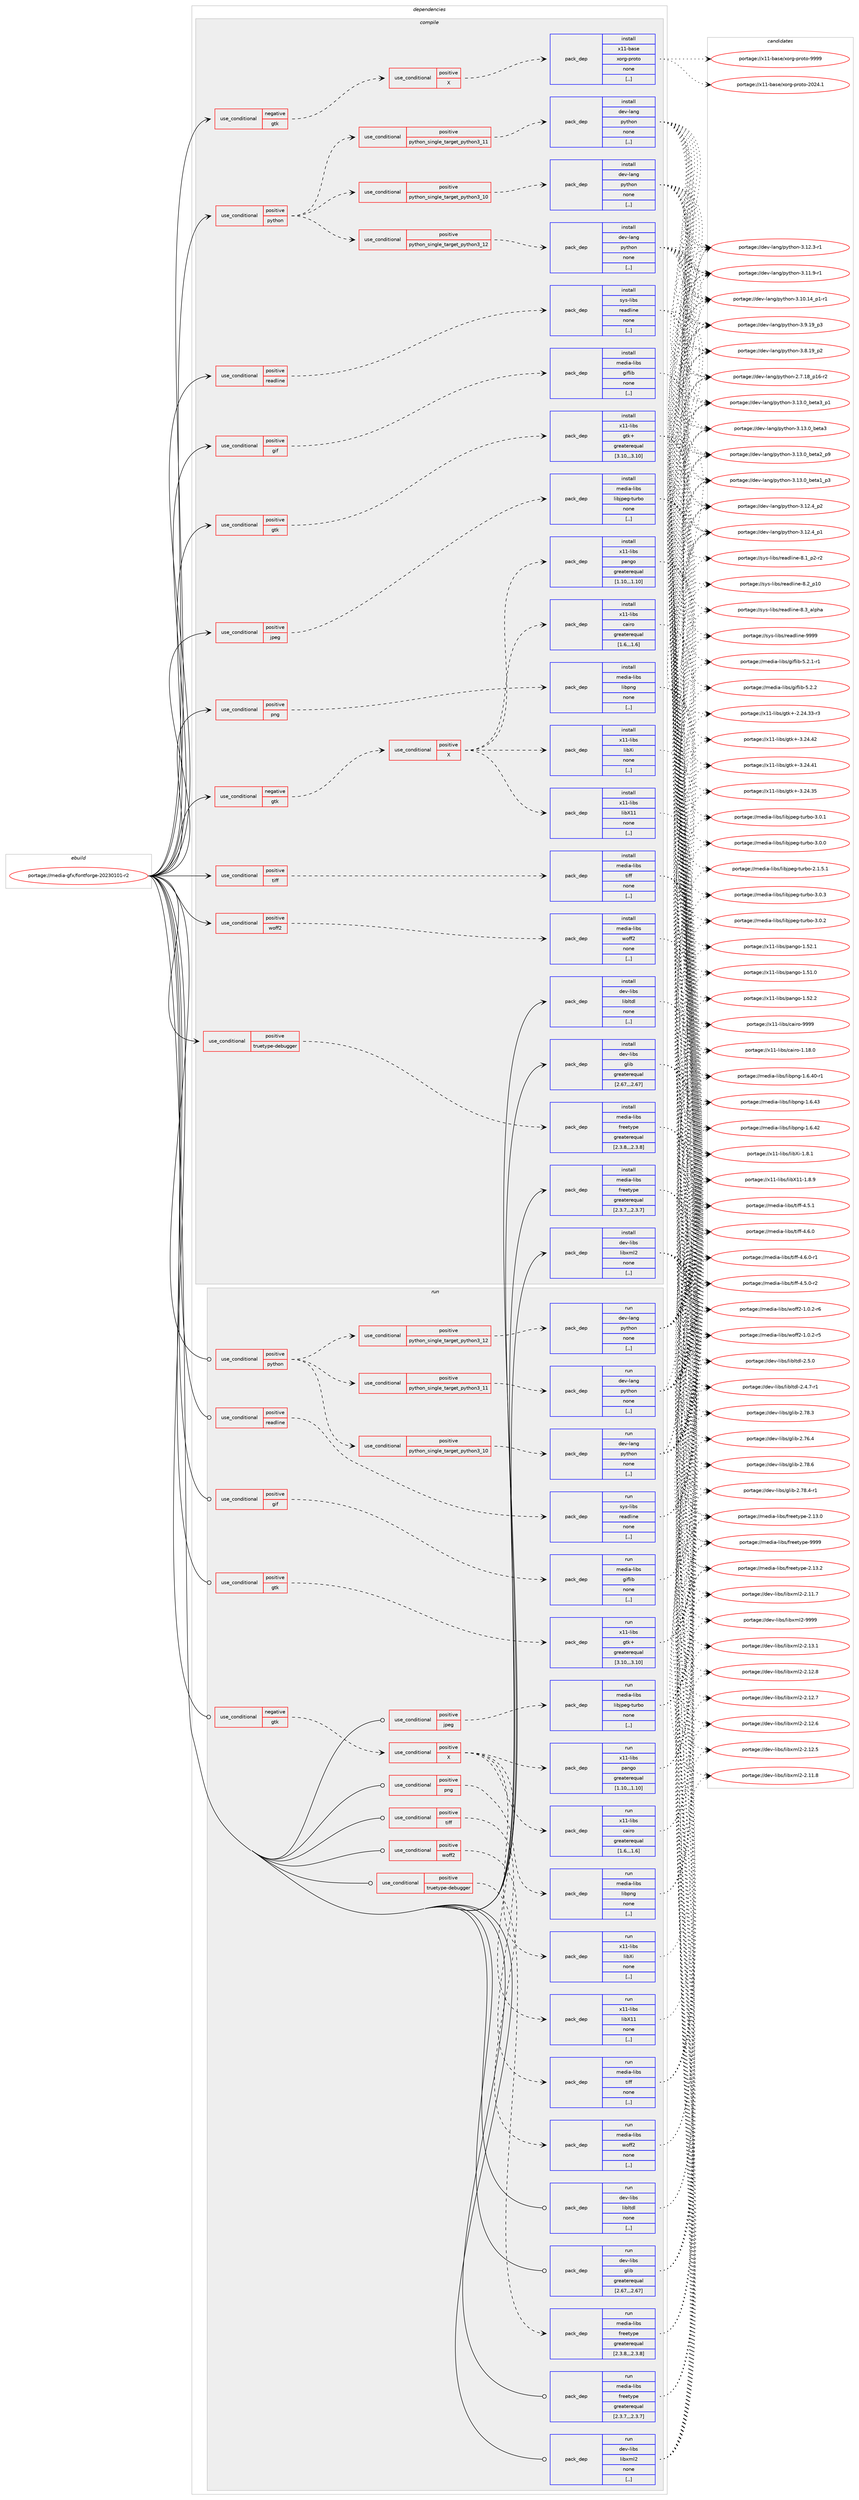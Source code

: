 digraph prolog {

# *************
# Graph options
# *************

newrank=true;
concentrate=true;
compound=true;
graph [rankdir=LR,fontname=Helvetica,fontsize=10,ranksep=1.5];#, ranksep=2.5, nodesep=0.2];
edge  [arrowhead=vee];
node  [fontname=Helvetica,fontsize=10];

# **********
# The ebuild
# **********

subgraph cluster_leftcol {
color=gray;
label=<<i>ebuild</i>>;
id [label="portage://media-gfx/fontforge-20230101-r2", color=red, width=4, href="../media-gfx/fontforge-20230101-r2.svg"];
}

# ****************
# The dependencies
# ****************

subgraph cluster_midcol {
color=gray;
label=<<i>dependencies</i>>;
subgraph cluster_compile {
fillcolor="#eeeeee";
style=filled;
label=<<i>compile</i>>;
subgraph cond72103 {
dependency286611 [label=<<TABLE BORDER="0" CELLBORDER="1" CELLSPACING="0" CELLPADDING="4"><TR><TD ROWSPAN="3" CELLPADDING="10">use_conditional</TD></TR><TR><TD>negative</TD></TR><TR><TD>gtk</TD></TR></TABLE>>, shape=none, color=red];
subgraph cond72104 {
dependency286612 [label=<<TABLE BORDER="0" CELLBORDER="1" CELLSPACING="0" CELLPADDING="4"><TR><TD ROWSPAN="3" CELLPADDING="10">use_conditional</TD></TR><TR><TD>positive</TD></TR><TR><TD>X</TD></TR></TABLE>>, shape=none, color=red];
subgraph pack212155 {
dependency286613 [label=<<TABLE BORDER="0" CELLBORDER="1" CELLSPACING="0" CELLPADDING="4" WIDTH="220"><TR><TD ROWSPAN="6" CELLPADDING="30">pack_dep</TD></TR><TR><TD WIDTH="110">install</TD></TR><TR><TD>x11-base</TD></TR><TR><TD>xorg-proto</TD></TR><TR><TD>none</TD></TR><TR><TD>[,,]</TD></TR></TABLE>>, shape=none, color=blue];
}
dependency286612:e -> dependency286613:w [weight=20,style="dashed",arrowhead="vee"];
}
dependency286611:e -> dependency286612:w [weight=20,style="dashed",arrowhead="vee"];
}
id:e -> dependency286611:w [weight=20,style="solid",arrowhead="vee"];
subgraph cond72105 {
dependency286614 [label=<<TABLE BORDER="0" CELLBORDER="1" CELLSPACING="0" CELLPADDING="4"><TR><TD ROWSPAN="3" CELLPADDING="10">use_conditional</TD></TR><TR><TD>negative</TD></TR><TR><TD>gtk</TD></TR></TABLE>>, shape=none, color=red];
subgraph cond72106 {
dependency286615 [label=<<TABLE BORDER="0" CELLBORDER="1" CELLSPACING="0" CELLPADDING="4"><TR><TD ROWSPAN="3" CELLPADDING="10">use_conditional</TD></TR><TR><TD>positive</TD></TR><TR><TD>X</TD></TR></TABLE>>, shape=none, color=red];
subgraph pack212156 {
dependency286616 [label=<<TABLE BORDER="0" CELLBORDER="1" CELLSPACING="0" CELLPADDING="4" WIDTH="220"><TR><TD ROWSPAN="6" CELLPADDING="30">pack_dep</TD></TR><TR><TD WIDTH="110">install</TD></TR><TR><TD>x11-libs</TD></TR><TR><TD>cairo</TD></TR><TR><TD>greaterequal</TD></TR><TR><TD>[1.6,,,1.6]</TD></TR></TABLE>>, shape=none, color=blue];
}
dependency286615:e -> dependency286616:w [weight=20,style="dashed",arrowhead="vee"];
subgraph pack212157 {
dependency286617 [label=<<TABLE BORDER="0" CELLBORDER="1" CELLSPACING="0" CELLPADDING="4" WIDTH="220"><TR><TD ROWSPAN="6" CELLPADDING="30">pack_dep</TD></TR><TR><TD WIDTH="110">install</TD></TR><TR><TD>x11-libs</TD></TR><TR><TD>pango</TD></TR><TR><TD>greaterequal</TD></TR><TR><TD>[1.10,,,1.10]</TD></TR></TABLE>>, shape=none, color=blue];
}
dependency286615:e -> dependency286617:w [weight=20,style="dashed",arrowhead="vee"];
subgraph pack212158 {
dependency286618 [label=<<TABLE BORDER="0" CELLBORDER="1" CELLSPACING="0" CELLPADDING="4" WIDTH="220"><TR><TD ROWSPAN="6" CELLPADDING="30">pack_dep</TD></TR><TR><TD WIDTH="110">install</TD></TR><TR><TD>x11-libs</TD></TR><TR><TD>libX11</TD></TR><TR><TD>none</TD></TR><TR><TD>[,,]</TD></TR></TABLE>>, shape=none, color=blue];
}
dependency286615:e -> dependency286618:w [weight=20,style="dashed",arrowhead="vee"];
subgraph pack212159 {
dependency286619 [label=<<TABLE BORDER="0" CELLBORDER="1" CELLSPACING="0" CELLPADDING="4" WIDTH="220"><TR><TD ROWSPAN="6" CELLPADDING="30">pack_dep</TD></TR><TR><TD WIDTH="110">install</TD></TR><TR><TD>x11-libs</TD></TR><TR><TD>libXi</TD></TR><TR><TD>none</TD></TR><TR><TD>[,,]</TD></TR></TABLE>>, shape=none, color=blue];
}
dependency286615:e -> dependency286619:w [weight=20,style="dashed",arrowhead="vee"];
}
dependency286614:e -> dependency286615:w [weight=20,style="dashed",arrowhead="vee"];
}
id:e -> dependency286614:w [weight=20,style="solid",arrowhead="vee"];
subgraph cond72107 {
dependency286620 [label=<<TABLE BORDER="0" CELLBORDER="1" CELLSPACING="0" CELLPADDING="4"><TR><TD ROWSPAN="3" CELLPADDING="10">use_conditional</TD></TR><TR><TD>positive</TD></TR><TR><TD>gif</TD></TR></TABLE>>, shape=none, color=red];
subgraph pack212160 {
dependency286621 [label=<<TABLE BORDER="0" CELLBORDER="1" CELLSPACING="0" CELLPADDING="4" WIDTH="220"><TR><TD ROWSPAN="6" CELLPADDING="30">pack_dep</TD></TR><TR><TD WIDTH="110">install</TD></TR><TR><TD>media-libs</TD></TR><TR><TD>giflib</TD></TR><TR><TD>none</TD></TR><TR><TD>[,,]</TD></TR></TABLE>>, shape=none, color=blue];
}
dependency286620:e -> dependency286621:w [weight=20,style="dashed",arrowhead="vee"];
}
id:e -> dependency286620:w [weight=20,style="solid",arrowhead="vee"];
subgraph cond72108 {
dependency286622 [label=<<TABLE BORDER="0" CELLBORDER="1" CELLSPACING="0" CELLPADDING="4"><TR><TD ROWSPAN="3" CELLPADDING="10">use_conditional</TD></TR><TR><TD>positive</TD></TR><TR><TD>gtk</TD></TR></TABLE>>, shape=none, color=red];
subgraph pack212161 {
dependency286623 [label=<<TABLE BORDER="0" CELLBORDER="1" CELLSPACING="0" CELLPADDING="4" WIDTH="220"><TR><TD ROWSPAN="6" CELLPADDING="30">pack_dep</TD></TR><TR><TD WIDTH="110">install</TD></TR><TR><TD>x11-libs</TD></TR><TR><TD>gtk+</TD></TR><TR><TD>greaterequal</TD></TR><TR><TD>[3.10,,,3.10]</TD></TR></TABLE>>, shape=none, color=blue];
}
dependency286622:e -> dependency286623:w [weight=20,style="dashed",arrowhead="vee"];
}
id:e -> dependency286622:w [weight=20,style="solid",arrowhead="vee"];
subgraph cond72109 {
dependency286624 [label=<<TABLE BORDER="0" CELLBORDER="1" CELLSPACING="0" CELLPADDING="4"><TR><TD ROWSPAN="3" CELLPADDING="10">use_conditional</TD></TR><TR><TD>positive</TD></TR><TR><TD>jpeg</TD></TR></TABLE>>, shape=none, color=red];
subgraph pack212162 {
dependency286625 [label=<<TABLE BORDER="0" CELLBORDER="1" CELLSPACING="0" CELLPADDING="4" WIDTH="220"><TR><TD ROWSPAN="6" CELLPADDING="30">pack_dep</TD></TR><TR><TD WIDTH="110">install</TD></TR><TR><TD>media-libs</TD></TR><TR><TD>libjpeg-turbo</TD></TR><TR><TD>none</TD></TR><TR><TD>[,,]</TD></TR></TABLE>>, shape=none, color=blue];
}
dependency286624:e -> dependency286625:w [weight=20,style="dashed",arrowhead="vee"];
}
id:e -> dependency286624:w [weight=20,style="solid",arrowhead="vee"];
subgraph cond72110 {
dependency286626 [label=<<TABLE BORDER="0" CELLBORDER="1" CELLSPACING="0" CELLPADDING="4"><TR><TD ROWSPAN="3" CELLPADDING="10">use_conditional</TD></TR><TR><TD>positive</TD></TR><TR><TD>png</TD></TR></TABLE>>, shape=none, color=red];
subgraph pack212163 {
dependency286627 [label=<<TABLE BORDER="0" CELLBORDER="1" CELLSPACING="0" CELLPADDING="4" WIDTH="220"><TR><TD ROWSPAN="6" CELLPADDING="30">pack_dep</TD></TR><TR><TD WIDTH="110">install</TD></TR><TR><TD>media-libs</TD></TR><TR><TD>libpng</TD></TR><TR><TD>none</TD></TR><TR><TD>[,,]</TD></TR></TABLE>>, shape=none, color=blue];
}
dependency286626:e -> dependency286627:w [weight=20,style="dashed",arrowhead="vee"];
}
id:e -> dependency286626:w [weight=20,style="solid",arrowhead="vee"];
subgraph cond72111 {
dependency286628 [label=<<TABLE BORDER="0" CELLBORDER="1" CELLSPACING="0" CELLPADDING="4"><TR><TD ROWSPAN="3" CELLPADDING="10">use_conditional</TD></TR><TR><TD>positive</TD></TR><TR><TD>python</TD></TR></TABLE>>, shape=none, color=red];
subgraph cond72112 {
dependency286629 [label=<<TABLE BORDER="0" CELLBORDER="1" CELLSPACING="0" CELLPADDING="4"><TR><TD ROWSPAN="3" CELLPADDING="10">use_conditional</TD></TR><TR><TD>positive</TD></TR><TR><TD>python_single_target_python3_10</TD></TR></TABLE>>, shape=none, color=red];
subgraph pack212164 {
dependency286630 [label=<<TABLE BORDER="0" CELLBORDER="1" CELLSPACING="0" CELLPADDING="4" WIDTH="220"><TR><TD ROWSPAN="6" CELLPADDING="30">pack_dep</TD></TR><TR><TD WIDTH="110">install</TD></TR><TR><TD>dev-lang</TD></TR><TR><TD>python</TD></TR><TR><TD>none</TD></TR><TR><TD>[,,]</TD></TR></TABLE>>, shape=none, color=blue];
}
dependency286629:e -> dependency286630:w [weight=20,style="dashed",arrowhead="vee"];
}
dependency286628:e -> dependency286629:w [weight=20,style="dashed",arrowhead="vee"];
subgraph cond72113 {
dependency286631 [label=<<TABLE BORDER="0" CELLBORDER="1" CELLSPACING="0" CELLPADDING="4"><TR><TD ROWSPAN="3" CELLPADDING="10">use_conditional</TD></TR><TR><TD>positive</TD></TR><TR><TD>python_single_target_python3_11</TD></TR></TABLE>>, shape=none, color=red];
subgraph pack212165 {
dependency286632 [label=<<TABLE BORDER="0" CELLBORDER="1" CELLSPACING="0" CELLPADDING="4" WIDTH="220"><TR><TD ROWSPAN="6" CELLPADDING="30">pack_dep</TD></TR><TR><TD WIDTH="110">install</TD></TR><TR><TD>dev-lang</TD></TR><TR><TD>python</TD></TR><TR><TD>none</TD></TR><TR><TD>[,,]</TD></TR></TABLE>>, shape=none, color=blue];
}
dependency286631:e -> dependency286632:w [weight=20,style="dashed",arrowhead="vee"];
}
dependency286628:e -> dependency286631:w [weight=20,style="dashed",arrowhead="vee"];
subgraph cond72114 {
dependency286633 [label=<<TABLE BORDER="0" CELLBORDER="1" CELLSPACING="0" CELLPADDING="4"><TR><TD ROWSPAN="3" CELLPADDING="10">use_conditional</TD></TR><TR><TD>positive</TD></TR><TR><TD>python_single_target_python3_12</TD></TR></TABLE>>, shape=none, color=red];
subgraph pack212166 {
dependency286634 [label=<<TABLE BORDER="0" CELLBORDER="1" CELLSPACING="0" CELLPADDING="4" WIDTH="220"><TR><TD ROWSPAN="6" CELLPADDING="30">pack_dep</TD></TR><TR><TD WIDTH="110">install</TD></TR><TR><TD>dev-lang</TD></TR><TR><TD>python</TD></TR><TR><TD>none</TD></TR><TR><TD>[,,]</TD></TR></TABLE>>, shape=none, color=blue];
}
dependency286633:e -> dependency286634:w [weight=20,style="dashed",arrowhead="vee"];
}
dependency286628:e -> dependency286633:w [weight=20,style="dashed",arrowhead="vee"];
}
id:e -> dependency286628:w [weight=20,style="solid",arrowhead="vee"];
subgraph cond72115 {
dependency286635 [label=<<TABLE BORDER="0" CELLBORDER="1" CELLSPACING="0" CELLPADDING="4"><TR><TD ROWSPAN="3" CELLPADDING="10">use_conditional</TD></TR><TR><TD>positive</TD></TR><TR><TD>readline</TD></TR></TABLE>>, shape=none, color=red];
subgraph pack212167 {
dependency286636 [label=<<TABLE BORDER="0" CELLBORDER="1" CELLSPACING="0" CELLPADDING="4" WIDTH="220"><TR><TD ROWSPAN="6" CELLPADDING="30">pack_dep</TD></TR><TR><TD WIDTH="110">install</TD></TR><TR><TD>sys-libs</TD></TR><TR><TD>readline</TD></TR><TR><TD>none</TD></TR><TR><TD>[,,]</TD></TR></TABLE>>, shape=none, color=blue];
}
dependency286635:e -> dependency286636:w [weight=20,style="dashed",arrowhead="vee"];
}
id:e -> dependency286635:w [weight=20,style="solid",arrowhead="vee"];
subgraph cond72116 {
dependency286637 [label=<<TABLE BORDER="0" CELLBORDER="1" CELLSPACING="0" CELLPADDING="4"><TR><TD ROWSPAN="3" CELLPADDING="10">use_conditional</TD></TR><TR><TD>positive</TD></TR><TR><TD>tiff</TD></TR></TABLE>>, shape=none, color=red];
subgraph pack212168 {
dependency286638 [label=<<TABLE BORDER="0" CELLBORDER="1" CELLSPACING="0" CELLPADDING="4" WIDTH="220"><TR><TD ROWSPAN="6" CELLPADDING="30">pack_dep</TD></TR><TR><TD WIDTH="110">install</TD></TR><TR><TD>media-libs</TD></TR><TR><TD>tiff</TD></TR><TR><TD>none</TD></TR><TR><TD>[,,]</TD></TR></TABLE>>, shape=none, color=blue];
}
dependency286637:e -> dependency286638:w [weight=20,style="dashed",arrowhead="vee"];
}
id:e -> dependency286637:w [weight=20,style="solid",arrowhead="vee"];
subgraph cond72117 {
dependency286639 [label=<<TABLE BORDER="0" CELLBORDER="1" CELLSPACING="0" CELLPADDING="4"><TR><TD ROWSPAN="3" CELLPADDING="10">use_conditional</TD></TR><TR><TD>positive</TD></TR><TR><TD>truetype-debugger</TD></TR></TABLE>>, shape=none, color=red];
subgraph pack212169 {
dependency286640 [label=<<TABLE BORDER="0" CELLBORDER="1" CELLSPACING="0" CELLPADDING="4" WIDTH="220"><TR><TD ROWSPAN="6" CELLPADDING="30">pack_dep</TD></TR><TR><TD WIDTH="110">install</TD></TR><TR><TD>media-libs</TD></TR><TR><TD>freetype</TD></TR><TR><TD>greaterequal</TD></TR><TR><TD>[2.3.8,,,2.3.8]</TD></TR></TABLE>>, shape=none, color=blue];
}
dependency286639:e -> dependency286640:w [weight=20,style="dashed",arrowhead="vee"];
}
id:e -> dependency286639:w [weight=20,style="solid",arrowhead="vee"];
subgraph cond72118 {
dependency286641 [label=<<TABLE BORDER="0" CELLBORDER="1" CELLSPACING="0" CELLPADDING="4"><TR><TD ROWSPAN="3" CELLPADDING="10">use_conditional</TD></TR><TR><TD>positive</TD></TR><TR><TD>woff2</TD></TR></TABLE>>, shape=none, color=red];
subgraph pack212170 {
dependency286642 [label=<<TABLE BORDER="0" CELLBORDER="1" CELLSPACING="0" CELLPADDING="4" WIDTH="220"><TR><TD ROWSPAN="6" CELLPADDING="30">pack_dep</TD></TR><TR><TD WIDTH="110">install</TD></TR><TR><TD>media-libs</TD></TR><TR><TD>woff2</TD></TR><TR><TD>none</TD></TR><TR><TD>[,,]</TD></TR></TABLE>>, shape=none, color=blue];
}
dependency286641:e -> dependency286642:w [weight=20,style="dashed",arrowhead="vee"];
}
id:e -> dependency286641:w [weight=20,style="solid",arrowhead="vee"];
subgraph pack212171 {
dependency286643 [label=<<TABLE BORDER="0" CELLBORDER="1" CELLSPACING="0" CELLPADDING="4" WIDTH="220"><TR><TD ROWSPAN="6" CELLPADDING="30">pack_dep</TD></TR><TR><TD WIDTH="110">install</TD></TR><TR><TD>dev-libs</TD></TR><TR><TD>glib</TD></TR><TR><TD>greaterequal</TD></TR><TR><TD>[2.67,,,2.67]</TD></TR></TABLE>>, shape=none, color=blue];
}
id:e -> dependency286643:w [weight=20,style="solid",arrowhead="vee"];
subgraph pack212172 {
dependency286644 [label=<<TABLE BORDER="0" CELLBORDER="1" CELLSPACING="0" CELLPADDING="4" WIDTH="220"><TR><TD ROWSPAN="6" CELLPADDING="30">pack_dep</TD></TR><TR><TD WIDTH="110">install</TD></TR><TR><TD>dev-libs</TD></TR><TR><TD>libltdl</TD></TR><TR><TD>none</TD></TR><TR><TD>[,,]</TD></TR></TABLE>>, shape=none, color=blue];
}
id:e -> dependency286644:w [weight=20,style="solid",arrowhead="vee"];
subgraph pack212173 {
dependency286645 [label=<<TABLE BORDER="0" CELLBORDER="1" CELLSPACING="0" CELLPADDING="4" WIDTH="220"><TR><TD ROWSPAN="6" CELLPADDING="30">pack_dep</TD></TR><TR><TD WIDTH="110">install</TD></TR><TR><TD>dev-libs</TD></TR><TR><TD>libxml2</TD></TR><TR><TD>none</TD></TR><TR><TD>[,,]</TD></TR></TABLE>>, shape=none, color=blue];
}
id:e -> dependency286645:w [weight=20,style="solid",arrowhead="vee"];
subgraph pack212174 {
dependency286646 [label=<<TABLE BORDER="0" CELLBORDER="1" CELLSPACING="0" CELLPADDING="4" WIDTH="220"><TR><TD ROWSPAN="6" CELLPADDING="30">pack_dep</TD></TR><TR><TD WIDTH="110">install</TD></TR><TR><TD>media-libs</TD></TR><TR><TD>freetype</TD></TR><TR><TD>greaterequal</TD></TR><TR><TD>[2.3.7,,,2.3.7]</TD></TR></TABLE>>, shape=none, color=blue];
}
id:e -> dependency286646:w [weight=20,style="solid",arrowhead="vee"];
}
subgraph cluster_compileandrun {
fillcolor="#eeeeee";
style=filled;
label=<<i>compile and run</i>>;
}
subgraph cluster_run {
fillcolor="#eeeeee";
style=filled;
label=<<i>run</i>>;
subgraph cond72119 {
dependency286647 [label=<<TABLE BORDER="0" CELLBORDER="1" CELLSPACING="0" CELLPADDING="4"><TR><TD ROWSPAN="3" CELLPADDING="10">use_conditional</TD></TR><TR><TD>negative</TD></TR><TR><TD>gtk</TD></TR></TABLE>>, shape=none, color=red];
subgraph cond72120 {
dependency286648 [label=<<TABLE BORDER="0" CELLBORDER="1" CELLSPACING="0" CELLPADDING="4"><TR><TD ROWSPAN="3" CELLPADDING="10">use_conditional</TD></TR><TR><TD>positive</TD></TR><TR><TD>X</TD></TR></TABLE>>, shape=none, color=red];
subgraph pack212175 {
dependency286649 [label=<<TABLE BORDER="0" CELLBORDER="1" CELLSPACING="0" CELLPADDING="4" WIDTH="220"><TR><TD ROWSPAN="6" CELLPADDING="30">pack_dep</TD></TR><TR><TD WIDTH="110">run</TD></TR><TR><TD>x11-libs</TD></TR><TR><TD>cairo</TD></TR><TR><TD>greaterequal</TD></TR><TR><TD>[1.6,,,1.6]</TD></TR></TABLE>>, shape=none, color=blue];
}
dependency286648:e -> dependency286649:w [weight=20,style="dashed",arrowhead="vee"];
subgraph pack212176 {
dependency286650 [label=<<TABLE BORDER="0" CELLBORDER="1" CELLSPACING="0" CELLPADDING="4" WIDTH="220"><TR><TD ROWSPAN="6" CELLPADDING="30">pack_dep</TD></TR><TR><TD WIDTH="110">run</TD></TR><TR><TD>x11-libs</TD></TR><TR><TD>pango</TD></TR><TR><TD>greaterequal</TD></TR><TR><TD>[1.10,,,1.10]</TD></TR></TABLE>>, shape=none, color=blue];
}
dependency286648:e -> dependency286650:w [weight=20,style="dashed",arrowhead="vee"];
subgraph pack212177 {
dependency286651 [label=<<TABLE BORDER="0" CELLBORDER="1" CELLSPACING="0" CELLPADDING="4" WIDTH="220"><TR><TD ROWSPAN="6" CELLPADDING="30">pack_dep</TD></TR><TR><TD WIDTH="110">run</TD></TR><TR><TD>x11-libs</TD></TR><TR><TD>libX11</TD></TR><TR><TD>none</TD></TR><TR><TD>[,,]</TD></TR></TABLE>>, shape=none, color=blue];
}
dependency286648:e -> dependency286651:w [weight=20,style="dashed",arrowhead="vee"];
subgraph pack212178 {
dependency286652 [label=<<TABLE BORDER="0" CELLBORDER="1" CELLSPACING="0" CELLPADDING="4" WIDTH="220"><TR><TD ROWSPAN="6" CELLPADDING="30">pack_dep</TD></TR><TR><TD WIDTH="110">run</TD></TR><TR><TD>x11-libs</TD></TR><TR><TD>libXi</TD></TR><TR><TD>none</TD></TR><TR><TD>[,,]</TD></TR></TABLE>>, shape=none, color=blue];
}
dependency286648:e -> dependency286652:w [weight=20,style="dashed",arrowhead="vee"];
}
dependency286647:e -> dependency286648:w [weight=20,style="dashed",arrowhead="vee"];
}
id:e -> dependency286647:w [weight=20,style="solid",arrowhead="odot"];
subgraph cond72121 {
dependency286653 [label=<<TABLE BORDER="0" CELLBORDER="1" CELLSPACING="0" CELLPADDING="4"><TR><TD ROWSPAN="3" CELLPADDING="10">use_conditional</TD></TR><TR><TD>positive</TD></TR><TR><TD>gif</TD></TR></TABLE>>, shape=none, color=red];
subgraph pack212179 {
dependency286654 [label=<<TABLE BORDER="0" CELLBORDER="1" CELLSPACING="0" CELLPADDING="4" WIDTH="220"><TR><TD ROWSPAN="6" CELLPADDING="30">pack_dep</TD></TR><TR><TD WIDTH="110">run</TD></TR><TR><TD>media-libs</TD></TR><TR><TD>giflib</TD></TR><TR><TD>none</TD></TR><TR><TD>[,,]</TD></TR></TABLE>>, shape=none, color=blue];
}
dependency286653:e -> dependency286654:w [weight=20,style="dashed",arrowhead="vee"];
}
id:e -> dependency286653:w [weight=20,style="solid",arrowhead="odot"];
subgraph cond72122 {
dependency286655 [label=<<TABLE BORDER="0" CELLBORDER="1" CELLSPACING="0" CELLPADDING="4"><TR><TD ROWSPAN="3" CELLPADDING="10">use_conditional</TD></TR><TR><TD>positive</TD></TR><TR><TD>gtk</TD></TR></TABLE>>, shape=none, color=red];
subgraph pack212180 {
dependency286656 [label=<<TABLE BORDER="0" CELLBORDER="1" CELLSPACING="0" CELLPADDING="4" WIDTH="220"><TR><TD ROWSPAN="6" CELLPADDING="30">pack_dep</TD></TR><TR><TD WIDTH="110">run</TD></TR><TR><TD>x11-libs</TD></TR><TR><TD>gtk+</TD></TR><TR><TD>greaterequal</TD></TR><TR><TD>[3.10,,,3.10]</TD></TR></TABLE>>, shape=none, color=blue];
}
dependency286655:e -> dependency286656:w [weight=20,style="dashed",arrowhead="vee"];
}
id:e -> dependency286655:w [weight=20,style="solid",arrowhead="odot"];
subgraph cond72123 {
dependency286657 [label=<<TABLE BORDER="0" CELLBORDER="1" CELLSPACING="0" CELLPADDING="4"><TR><TD ROWSPAN="3" CELLPADDING="10">use_conditional</TD></TR><TR><TD>positive</TD></TR><TR><TD>jpeg</TD></TR></TABLE>>, shape=none, color=red];
subgraph pack212181 {
dependency286658 [label=<<TABLE BORDER="0" CELLBORDER="1" CELLSPACING="0" CELLPADDING="4" WIDTH="220"><TR><TD ROWSPAN="6" CELLPADDING="30">pack_dep</TD></TR><TR><TD WIDTH="110">run</TD></TR><TR><TD>media-libs</TD></TR><TR><TD>libjpeg-turbo</TD></TR><TR><TD>none</TD></TR><TR><TD>[,,]</TD></TR></TABLE>>, shape=none, color=blue];
}
dependency286657:e -> dependency286658:w [weight=20,style="dashed",arrowhead="vee"];
}
id:e -> dependency286657:w [weight=20,style="solid",arrowhead="odot"];
subgraph cond72124 {
dependency286659 [label=<<TABLE BORDER="0" CELLBORDER="1" CELLSPACING="0" CELLPADDING="4"><TR><TD ROWSPAN="3" CELLPADDING="10">use_conditional</TD></TR><TR><TD>positive</TD></TR><TR><TD>png</TD></TR></TABLE>>, shape=none, color=red];
subgraph pack212182 {
dependency286660 [label=<<TABLE BORDER="0" CELLBORDER="1" CELLSPACING="0" CELLPADDING="4" WIDTH="220"><TR><TD ROWSPAN="6" CELLPADDING="30">pack_dep</TD></TR><TR><TD WIDTH="110">run</TD></TR><TR><TD>media-libs</TD></TR><TR><TD>libpng</TD></TR><TR><TD>none</TD></TR><TR><TD>[,,]</TD></TR></TABLE>>, shape=none, color=blue];
}
dependency286659:e -> dependency286660:w [weight=20,style="dashed",arrowhead="vee"];
}
id:e -> dependency286659:w [weight=20,style="solid",arrowhead="odot"];
subgraph cond72125 {
dependency286661 [label=<<TABLE BORDER="0" CELLBORDER="1" CELLSPACING="0" CELLPADDING="4"><TR><TD ROWSPAN="3" CELLPADDING="10">use_conditional</TD></TR><TR><TD>positive</TD></TR><TR><TD>python</TD></TR></TABLE>>, shape=none, color=red];
subgraph cond72126 {
dependency286662 [label=<<TABLE BORDER="0" CELLBORDER="1" CELLSPACING="0" CELLPADDING="4"><TR><TD ROWSPAN="3" CELLPADDING="10">use_conditional</TD></TR><TR><TD>positive</TD></TR><TR><TD>python_single_target_python3_10</TD></TR></TABLE>>, shape=none, color=red];
subgraph pack212183 {
dependency286663 [label=<<TABLE BORDER="0" CELLBORDER="1" CELLSPACING="0" CELLPADDING="4" WIDTH="220"><TR><TD ROWSPAN="6" CELLPADDING="30">pack_dep</TD></TR><TR><TD WIDTH="110">run</TD></TR><TR><TD>dev-lang</TD></TR><TR><TD>python</TD></TR><TR><TD>none</TD></TR><TR><TD>[,,]</TD></TR></TABLE>>, shape=none, color=blue];
}
dependency286662:e -> dependency286663:w [weight=20,style="dashed",arrowhead="vee"];
}
dependency286661:e -> dependency286662:w [weight=20,style="dashed",arrowhead="vee"];
subgraph cond72127 {
dependency286664 [label=<<TABLE BORDER="0" CELLBORDER="1" CELLSPACING="0" CELLPADDING="4"><TR><TD ROWSPAN="3" CELLPADDING="10">use_conditional</TD></TR><TR><TD>positive</TD></TR><TR><TD>python_single_target_python3_11</TD></TR></TABLE>>, shape=none, color=red];
subgraph pack212184 {
dependency286665 [label=<<TABLE BORDER="0" CELLBORDER="1" CELLSPACING="0" CELLPADDING="4" WIDTH="220"><TR><TD ROWSPAN="6" CELLPADDING="30">pack_dep</TD></TR><TR><TD WIDTH="110">run</TD></TR><TR><TD>dev-lang</TD></TR><TR><TD>python</TD></TR><TR><TD>none</TD></TR><TR><TD>[,,]</TD></TR></TABLE>>, shape=none, color=blue];
}
dependency286664:e -> dependency286665:w [weight=20,style="dashed",arrowhead="vee"];
}
dependency286661:e -> dependency286664:w [weight=20,style="dashed",arrowhead="vee"];
subgraph cond72128 {
dependency286666 [label=<<TABLE BORDER="0" CELLBORDER="1" CELLSPACING="0" CELLPADDING="4"><TR><TD ROWSPAN="3" CELLPADDING="10">use_conditional</TD></TR><TR><TD>positive</TD></TR><TR><TD>python_single_target_python3_12</TD></TR></TABLE>>, shape=none, color=red];
subgraph pack212185 {
dependency286667 [label=<<TABLE BORDER="0" CELLBORDER="1" CELLSPACING="0" CELLPADDING="4" WIDTH="220"><TR><TD ROWSPAN="6" CELLPADDING="30">pack_dep</TD></TR><TR><TD WIDTH="110">run</TD></TR><TR><TD>dev-lang</TD></TR><TR><TD>python</TD></TR><TR><TD>none</TD></TR><TR><TD>[,,]</TD></TR></TABLE>>, shape=none, color=blue];
}
dependency286666:e -> dependency286667:w [weight=20,style="dashed",arrowhead="vee"];
}
dependency286661:e -> dependency286666:w [weight=20,style="dashed",arrowhead="vee"];
}
id:e -> dependency286661:w [weight=20,style="solid",arrowhead="odot"];
subgraph cond72129 {
dependency286668 [label=<<TABLE BORDER="0" CELLBORDER="1" CELLSPACING="0" CELLPADDING="4"><TR><TD ROWSPAN="3" CELLPADDING="10">use_conditional</TD></TR><TR><TD>positive</TD></TR><TR><TD>readline</TD></TR></TABLE>>, shape=none, color=red];
subgraph pack212186 {
dependency286669 [label=<<TABLE BORDER="0" CELLBORDER="1" CELLSPACING="0" CELLPADDING="4" WIDTH="220"><TR><TD ROWSPAN="6" CELLPADDING="30">pack_dep</TD></TR><TR><TD WIDTH="110">run</TD></TR><TR><TD>sys-libs</TD></TR><TR><TD>readline</TD></TR><TR><TD>none</TD></TR><TR><TD>[,,]</TD></TR></TABLE>>, shape=none, color=blue];
}
dependency286668:e -> dependency286669:w [weight=20,style="dashed",arrowhead="vee"];
}
id:e -> dependency286668:w [weight=20,style="solid",arrowhead="odot"];
subgraph cond72130 {
dependency286670 [label=<<TABLE BORDER="0" CELLBORDER="1" CELLSPACING="0" CELLPADDING="4"><TR><TD ROWSPAN="3" CELLPADDING="10">use_conditional</TD></TR><TR><TD>positive</TD></TR><TR><TD>tiff</TD></TR></TABLE>>, shape=none, color=red];
subgraph pack212187 {
dependency286671 [label=<<TABLE BORDER="0" CELLBORDER="1" CELLSPACING="0" CELLPADDING="4" WIDTH="220"><TR><TD ROWSPAN="6" CELLPADDING="30">pack_dep</TD></TR><TR><TD WIDTH="110">run</TD></TR><TR><TD>media-libs</TD></TR><TR><TD>tiff</TD></TR><TR><TD>none</TD></TR><TR><TD>[,,]</TD></TR></TABLE>>, shape=none, color=blue];
}
dependency286670:e -> dependency286671:w [weight=20,style="dashed",arrowhead="vee"];
}
id:e -> dependency286670:w [weight=20,style="solid",arrowhead="odot"];
subgraph cond72131 {
dependency286672 [label=<<TABLE BORDER="0" CELLBORDER="1" CELLSPACING="0" CELLPADDING="4"><TR><TD ROWSPAN="3" CELLPADDING="10">use_conditional</TD></TR><TR><TD>positive</TD></TR><TR><TD>truetype-debugger</TD></TR></TABLE>>, shape=none, color=red];
subgraph pack212188 {
dependency286673 [label=<<TABLE BORDER="0" CELLBORDER="1" CELLSPACING="0" CELLPADDING="4" WIDTH="220"><TR><TD ROWSPAN="6" CELLPADDING="30">pack_dep</TD></TR><TR><TD WIDTH="110">run</TD></TR><TR><TD>media-libs</TD></TR><TR><TD>freetype</TD></TR><TR><TD>greaterequal</TD></TR><TR><TD>[2.3.8,,,2.3.8]</TD></TR></TABLE>>, shape=none, color=blue];
}
dependency286672:e -> dependency286673:w [weight=20,style="dashed",arrowhead="vee"];
}
id:e -> dependency286672:w [weight=20,style="solid",arrowhead="odot"];
subgraph cond72132 {
dependency286674 [label=<<TABLE BORDER="0" CELLBORDER="1" CELLSPACING="0" CELLPADDING="4"><TR><TD ROWSPAN="3" CELLPADDING="10">use_conditional</TD></TR><TR><TD>positive</TD></TR><TR><TD>woff2</TD></TR></TABLE>>, shape=none, color=red];
subgraph pack212189 {
dependency286675 [label=<<TABLE BORDER="0" CELLBORDER="1" CELLSPACING="0" CELLPADDING="4" WIDTH="220"><TR><TD ROWSPAN="6" CELLPADDING="30">pack_dep</TD></TR><TR><TD WIDTH="110">run</TD></TR><TR><TD>media-libs</TD></TR><TR><TD>woff2</TD></TR><TR><TD>none</TD></TR><TR><TD>[,,]</TD></TR></TABLE>>, shape=none, color=blue];
}
dependency286674:e -> dependency286675:w [weight=20,style="dashed",arrowhead="vee"];
}
id:e -> dependency286674:w [weight=20,style="solid",arrowhead="odot"];
subgraph pack212190 {
dependency286676 [label=<<TABLE BORDER="0" CELLBORDER="1" CELLSPACING="0" CELLPADDING="4" WIDTH="220"><TR><TD ROWSPAN="6" CELLPADDING="30">pack_dep</TD></TR><TR><TD WIDTH="110">run</TD></TR><TR><TD>dev-libs</TD></TR><TR><TD>glib</TD></TR><TR><TD>greaterequal</TD></TR><TR><TD>[2.67,,,2.67]</TD></TR></TABLE>>, shape=none, color=blue];
}
id:e -> dependency286676:w [weight=20,style="solid",arrowhead="odot"];
subgraph pack212191 {
dependency286677 [label=<<TABLE BORDER="0" CELLBORDER="1" CELLSPACING="0" CELLPADDING="4" WIDTH="220"><TR><TD ROWSPAN="6" CELLPADDING="30">pack_dep</TD></TR><TR><TD WIDTH="110">run</TD></TR><TR><TD>dev-libs</TD></TR><TR><TD>libltdl</TD></TR><TR><TD>none</TD></TR><TR><TD>[,,]</TD></TR></TABLE>>, shape=none, color=blue];
}
id:e -> dependency286677:w [weight=20,style="solid",arrowhead="odot"];
subgraph pack212192 {
dependency286678 [label=<<TABLE BORDER="0" CELLBORDER="1" CELLSPACING="0" CELLPADDING="4" WIDTH="220"><TR><TD ROWSPAN="6" CELLPADDING="30">pack_dep</TD></TR><TR><TD WIDTH="110">run</TD></TR><TR><TD>dev-libs</TD></TR><TR><TD>libxml2</TD></TR><TR><TD>none</TD></TR><TR><TD>[,,]</TD></TR></TABLE>>, shape=none, color=blue];
}
id:e -> dependency286678:w [weight=20,style="solid",arrowhead="odot"];
subgraph pack212193 {
dependency286679 [label=<<TABLE BORDER="0" CELLBORDER="1" CELLSPACING="0" CELLPADDING="4" WIDTH="220"><TR><TD ROWSPAN="6" CELLPADDING="30">pack_dep</TD></TR><TR><TD WIDTH="110">run</TD></TR><TR><TD>media-libs</TD></TR><TR><TD>freetype</TD></TR><TR><TD>greaterequal</TD></TR><TR><TD>[2.3.7,,,2.3.7]</TD></TR></TABLE>>, shape=none, color=blue];
}
id:e -> dependency286679:w [weight=20,style="solid",arrowhead="odot"];
}
}

# **************
# The candidates
# **************

subgraph cluster_choices {
rank=same;
color=gray;
label=<<i>candidates</i>>;

subgraph choice212155 {
color=black;
nodesep=1;
choice120494945989711510147120111114103451121141111161114557575757 [label="portage://x11-base/xorg-proto-9999", color=red, width=4,href="../x11-base/xorg-proto-9999.svg"];
choice1204949459897115101471201111141034511211411111611145504850524649 [label="portage://x11-base/xorg-proto-2024.1", color=red, width=4,href="../x11-base/xorg-proto-2024.1.svg"];
dependency286613:e -> choice120494945989711510147120111114103451121141111161114557575757:w [style=dotted,weight="100"];
dependency286613:e -> choice1204949459897115101471201111141034511211411111611145504850524649:w [style=dotted,weight="100"];
}
subgraph choice212156 {
color=black;
nodesep=1;
choice120494945108105981154799971051141114557575757 [label="portage://x11-libs/cairo-9999", color=red, width=4,href="../x11-libs/cairo-9999.svg"];
choice1204949451081059811547999710511411145494649564648 [label="portage://x11-libs/cairo-1.18.0", color=red, width=4,href="../x11-libs/cairo-1.18.0.svg"];
dependency286616:e -> choice120494945108105981154799971051141114557575757:w [style=dotted,weight="100"];
dependency286616:e -> choice1204949451081059811547999710511411145494649564648:w [style=dotted,weight="100"];
}
subgraph choice212157 {
color=black;
nodesep=1;
choice12049494510810598115471129711010311145494653504650 [label="portage://x11-libs/pango-1.52.2", color=red, width=4,href="../x11-libs/pango-1.52.2.svg"];
choice12049494510810598115471129711010311145494653504649 [label="portage://x11-libs/pango-1.52.1", color=red, width=4,href="../x11-libs/pango-1.52.1.svg"];
choice12049494510810598115471129711010311145494653494648 [label="portage://x11-libs/pango-1.51.0", color=red, width=4,href="../x11-libs/pango-1.51.0.svg"];
dependency286617:e -> choice12049494510810598115471129711010311145494653504650:w [style=dotted,weight="100"];
dependency286617:e -> choice12049494510810598115471129711010311145494653504649:w [style=dotted,weight="100"];
dependency286617:e -> choice12049494510810598115471129711010311145494653494648:w [style=dotted,weight="100"];
}
subgraph choice212158 {
color=black;
nodesep=1;
choice120494945108105981154710810598884949454946564657 [label="portage://x11-libs/libX11-1.8.9", color=red, width=4,href="../x11-libs/libX11-1.8.9.svg"];
dependency286618:e -> choice120494945108105981154710810598884949454946564657:w [style=dotted,weight="100"];
}
subgraph choice212159 {
color=black;
nodesep=1;
choice12049494510810598115471081059888105454946564649 [label="portage://x11-libs/libXi-1.8.1", color=red, width=4,href="../x11-libs/libXi-1.8.1.svg"];
dependency286619:e -> choice12049494510810598115471081059888105454946564649:w [style=dotted,weight="100"];
}
subgraph choice212160 {
color=black;
nodesep=1;
choice1091011001059745108105981154710310510210810598455346504650 [label="portage://media-libs/giflib-5.2.2", color=red, width=4,href="../media-libs/giflib-5.2.2.svg"];
choice10910110010597451081059811547103105102108105984553465046494511449 [label="portage://media-libs/giflib-5.2.1-r1", color=red, width=4,href="../media-libs/giflib-5.2.1-r1.svg"];
dependency286621:e -> choice1091011001059745108105981154710310510210810598455346504650:w [style=dotted,weight="100"];
dependency286621:e -> choice10910110010597451081059811547103105102108105984553465046494511449:w [style=dotted,weight="100"];
}
subgraph choice212161 {
color=black;
nodesep=1;
choice1204949451081059811547103116107434551465052465250 [label="portage://x11-libs/gtk+-3.24.42", color=red, width=4,href="../x11-libs/gtk+-3.24.42.svg"];
choice1204949451081059811547103116107434551465052465249 [label="portage://x11-libs/gtk+-3.24.41", color=red, width=4,href="../x11-libs/gtk+-3.24.41.svg"];
choice1204949451081059811547103116107434551465052465153 [label="portage://x11-libs/gtk+-3.24.35", color=red, width=4,href="../x11-libs/gtk+-3.24.35.svg"];
choice12049494510810598115471031161074345504650524651514511451 [label="portage://x11-libs/gtk+-2.24.33-r3", color=red, width=4,href="../x11-libs/gtk+-2.24.33-r3.svg"];
dependency286623:e -> choice1204949451081059811547103116107434551465052465250:w [style=dotted,weight="100"];
dependency286623:e -> choice1204949451081059811547103116107434551465052465249:w [style=dotted,weight="100"];
dependency286623:e -> choice1204949451081059811547103116107434551465052465153:w [style=dotted,weight="100"];
dependency286623:e -> choice12049494510810598115471031161074345504650524651514511451:w [style=dotted,weight="100"];
}
subgraph choice212162 {
color=black;
nodesep=1;
choice10910110010597451081059811547108105981061121011034511611711498111455146484651 [label="portage://media-libs/libjpeg-turbo-3.0.3", color=red, width=4,href="../media-libs/libjpeg-turbo-3.0.3.svg"];
choice10910110010597451081059811547108105981061121011034511611711498111455146484650 [label="portage://media-libs/libjpeg-turbo-3.0.2", color=red, width=4,href="../media-libs/libjpeg-turbo-3.0.2.svg"];
choice10910110010597451081059811547108105981061121011034511611711498111455146484649 [label="portage://media-libs/libjpeg-turbo-3.0.1", color=red, width=4,href="../media-libs/libjpeg-turbo-3.0.1.svg"];
choice10910110010597451081059811547108105981061121011034511611711498111455146484648 [label="portage://media-libs/libjpeg-turbo-3.0.0", color=red, width=4,href="../media-libs/libjpeg-turbo-3.0.0.svg"];
choice109101100105974510810598115471081059810611210110345116117114981114550464946534649 [label="portage://media-libs/libjpeg-turbo-2.1.5.1", color=red, width=4,href="../media-libs/libjpeg-turbo-2.1.5.1.svg"];
dependency286625:e -> choice10910110010597451081059811547108105981061121011034511611711498111455146484651:w [style=dotted,weight="100"];
dependency286625:e -> choice10910110010597451081059811547108105981061121011034511611711498111455146484650:w [style=dotted,weight="100"];
dependency286625:e -> choice10910110010597451081059811547108105981061121011034511611711498111455146484649:w [style=dotted,weight="100"];
dependency286625:e -> choice10910110010597451081059811547108105981061121011034511611711498111455146484648:w [style=dotted,weight="100"];
dependency286625:e -> choice109101100105974510810598115471081059810611210110345116117114981114550464946534649:w [style=dotted,weight="100"];
}
subgraph choice212163 {
color=black;
nodesep=1;
choice109101100105974510810598115471081059811211010345494654465251 [label="portage://media-libs/libpng-1.6.43", color=red, width=4,href="../media-libs/libpng-1.6.43.svg"];
choice109101100105974510810598115471081059811211010345494654465250 [label="portage://media-libs/libpng-1.6.42", color=red, width=4,href="../media-libs/libpng-1.6.42.svg"];
choice1091011001059745108105981154710810598112110103454946544652484511449 [label="portage://media-libs/libpng-1.6.40-r1", color=red, width=4,href="../media-libs/libpng-1.6.40-r1.svg"];
dependency286627:e -> choice109101100105974510810598115471081059811211010345494654465251:w [style=dotted,weight="100"];
dependency286627:e -> choice109101100105974510810598115471081059811211010345494654465250:w [style=dotted,weight="100"];
dependency286627:e -> choice1091011001059745108105981154710810598112110103454946544652484511449:w [style=dotted,weight="100"];
}
subgraph choice212164 {
color=black;
nodesep=1;
choice10010111845108971101034711212111610411111045514649514648959810111697519511249 [label="portage://dev-lang/python-3.13.0_beta3_p1", color=red, width=4,href="../dev-lang/python-3.13.0_beta3_p1.svg"];
choice1001011184510897110103471121211161041111104551464951464895981011169751 [label="portage://dev-lang/python-3.13.0_beta3", color=red, width=4,href="../dev-lang/python-3.13.0_beta3.svg"];
choice10010111845108971101034711212111610411111045514649514648959810111697509511257 [label="portage://dev-lang/python-3.13.0_beta2_p9", color=red, width=4,href="../dev-lang/python-3.13.0_beta2_p9.svg"];
choice10010111845108971101034711212111610411111045514649514648959810111697499511251 [label="portage://dev-lang/python-3.13.0_beta1_p3", color=red, width=4,href="../dev-lang/python-3.13.0_beta1_p3.svg"];
choice100101118451089711010347112121116104111110455146495046529511250 [label="portage://dev-lang/python-3.12.4_p2", color=red, width=4,href="../dev-lang/python-3.12.4_p2.svg"];
choice100101118451089711010347112121116104111110455146495046529511249 [label="portage://dev-lang/python-3.12.4_p1", color=red, width=4,href="../dev-lang/python-3.12.4_p1.svg"];
choice100101118451089711010347112121116104111110455146495046514511449 [label="portage://dev-lang/python-3.12.3-r1", color=red, width=4,href="../dev-lang/python-3.12.3-r1.svg"];
choice100101118451089711010347112121116104111110455146494946574511449 [label="portage://dev-lang/python-3.11.9-r1", color=red, width=4,href="../dev-lang/python-3.11.9-r1.svg"];
choice100101118451089711010347112121116104111110455146494846495295112494511449 [label="portage://dev-lang/python-3.10.14_p1-r1", color=red, width=4,href="../dev-lang/python-3.10.14_p1-r1.svg"];
choice100101118451089711010347112121116104111110455146574649579511251 [label="portage://dev-lang/python-3.9.19_p3", color=red, width=4,href="../dev-lang/python-3.9.19_p3.svg"];
choice100101118451089711010347112121116104111110455146564649579511250 [label="portage://dev-lang/python-3.8.19_p2", color=red, width=4,href="../dev-lang/python-3.8.19_p2.svg"];
choice100101118451089711010347112121116104111110455046554649569511249544511450 [label="portage://dev-lang/python-2.7.18_p16-r2", color=red, width=4,href="../dev-lang/python-2.7.18_p16-r2.svg"];
dependency286630:e -> choice10010111845108971101034711212111610411111045514649514648959810111697519511249:w [style=dotted,weight="100"];
dependency286630:e -> choice1001011184510897110103471121211161041111104551464951464895981011169751:w [style=dotted,weight="100"];
dependency286630:e -> choice10010111845108971101034711212111610411111045514649514648959810111697509511257:w [style=dotted,weight="100"];
dependency286630:e -> choice10010111845108971101034711212111610411111045514649514648959810111697499511251:w [style=dotted,weight="100"];
dependency286630:e -> choice100101118451089711010347112121116104111110455146495046529511250:w [style=dotted,weight="100"];
dependency286630:e -> choice100101118451089711010347112121116104111110455146495046529511249:w [style=dotted,weight="100"];
dependency286630:e -> choice100101118451089711010347112121116104111110455146495046514511449:w [style=dotted,weight="100"];
dependency286630:e -> choice100101118451089711010347112121116104111110455146494946574511449:w [style=dotted,weight="100"];
dependency286630:e -> choice100101118451089711010347112121116104111110455146494846495295112494511449:w [style=dotted,weight="100"];
dependency286630:e -> choice100101118451089711010347112121116104111110455146574649579511251:w [style=dotted,weight="100"];
dependency286630:e -> choice100101118451089711010347112121116104111110455146564649579511250:w [style=dotted,weight="100"];
dependency286630:e -> choice100101118451089711010347112121116104111110455046554649569511249544511450:w [style=dotted,weight="100"];
}
subgraph choice212165 {
color=black;
nodesep=1;
choice10010111845108971101034711212111610411111045514649514648959810111697519511249 [label="portage://dev-lang/python-3.13.0_beta3_p1", color=red, width=4,href="../dev-lang/python-3.13.0_beta3_p1.svg"];
choice1001011184510897110103471121211161041111104551464951464895981011169751 [label="portage://dev-lang/python-3.13.0_beta3", color=red, width=4,href="../dev-lang/python-3.13.0_beta3.svg"];
choice10010111845108971101034711212111610411111045514649514648959810111697509511257 [label="portage://dev-lang/python-3.13.0_beta2_p9", color=red, width=4,href="../dev-lang/python-3.13.0_beta2_p9.svg"];
choice10010111845108971101034711212111610411111045514649514648959810111697499511251 [label="portage://dev-lang/python-3.13.0_beta1_p3", color=red, width=4,href="../dev-lang/python-3.13.0_beta1_p3.svg"];
choice100101118451089711010347112121116104111110455146495046529511250 [label="portage://dev-lang/python-3.12.4_p2", color=red, width=4,href="../dev-lang/python-3.12.4_p2.svg"];
choice100101118451089711010347112121116104111110455146495046529511249 [label="portage://dev-lang/python-3.12.4_p1", color=red, width=4,href="../dev-lang/python-3.12.4_p1.svg"];
choice100101118451089711010347112121116104111110455146495046514511449 [label="portage://dev-lang/python-3.12.3-r1", color=red, width=4,href="../dev-lang/python-3.12.3-r1.svg"];
choice100101118451089711010347112121116104111110455146494946574511449 [label="portage://dev-lang/python-3.11.9-r1", color=red, width=4,href="../dev-lang/python-3.11.9-r1.svg"];
choice100101118451089711010347112121116104111110455146494846495295112494511449 [label="portage://dev-lang/python-3.10.14_p1-r1", color=red, width=4,href="../dev-lang/python-3.10.14_p1-r1.svg"];
choice100101118451089711010347112121116104111110455146574649579511251 [label="portage://dev-lang/python-3.9.19_p3", color=red, width=4,href="../dev-lang/python-3.9.19_p3.svg"];
choice100101118451089711010347112121116104111110455146564649579511250 [label="portage://dev-lang/python-3.8.19_p2", color=red, width=4,href="../dev-lang/python-3.8.19_p2.svg"];
choice100101118451089711010347112121116104111110455046554649569511249544511450 [label="portage://dev-lang/python-2.7.18_p16-r2", color=red, width=4,href="../dev-lang/python-2.7.18_p16-r2.svg"];
dependency286632:e -> choice10010111845108971101034711212111610411111045514649514648959810111697519511249:w [style=dotted,weight="100"];
dependency286632:e -> choice1001011184510897110103471121211161041111104551464951464895981011169751:w [style=dotted,weight="100"];
dependency286632:e -> choice10010111845108971101034711212111610411111045514649514648959810111697509511257:w [style=dotted,weight="100"];
dependency286632:e -> choice10010111845108971101034711212111610411111045514649514648959810111697499511251:w [style=dotted,weight="100"];
dependency286632:e -> choice100101118451089711010347112121116104111110455146495046529511250:w [style=dotted,weight="100"];
dependency286632:e -> choice100101118451089711010347112121116104111110455146495046529511249:w [style=dotted,weight="100"];
dependency286632:e -> choice100101118451089711010347112121116104111110455146495046514511449:w [style=dotted,weight="100"];
dependency286632:e -> choice100101118451089711010347112121116104111110455146494946574511449:w [style=dotted,weight="100"];
dependency286632:e -> choice100101118451089711010347112121116104111110455146494846495295112494511449:w [style=dotted,weight="100"];
dependency286632:e -> choice100101118451089711010347112121116104111110455146574649579511251:w [style=dotted,weight="100"];
dependency286632:e -> choice100101118451089711010347112121116104111110455146564649579511250:w [style=dotted,weight="100"];
dependency286632:e -> choice100101118451089711010347112121116104111110455046554649569511249544511450:w [style=dotted,weight="100"];
}
subgraph choice212166 {
color=black;
nodesep=1;
choice10010111845108971101034711212111610411111045514649514648959810111697519511249 [label="portage://dev-lang/python-3.13.0_beta3_p1", color=red, width=4,href="../dev-lang/python-3.13.0_beta3_p1.svg"];
choice1001011184510897110103471121211161041111104551464951464895981011169751 [label="portage://dev-lang/python-3.13.0_beta3", color=red, width=4,href="../dev-lang/python-3.13.0_beta3.svg"];
choice10010111845108971101034711212111610411111045514649514648959810111697509511257 [label="portage://dev-lang/python-3.13.0_beta2_p9", color=red, width=4,href="../dev-lang/python-3.13.0_beta2_p9.svg"];
choice10010111845108971101034711212111610411111045514649514648959810111697499511251 [label="portage://dev-lang/python-3.13.0_beta1_p3", color=red, width=4,href="../dev-lang/python-3.13.0_beta1_p3.svg"];
choice100101118451089711010347112121116104111110455146495046529511250 [label="portage://dev-lang/python-3.12.4_p2", color=red, width=4,href="../dev-lang/python-3.12.4_p2.svg"];
choice100101118451089711010347112121116104111110455146495046529511249 [label="portage://dev-lang/python-3.12.4_p1", color=red, width=4,href="../dev-lang/python-3.12.4_p1.svg"];
choice100101118451089711010347112121116104111110455146495046514511449 [label="portage://dev-lang/python-3.12.3-r1", color=red, width=4,href="../dev-lang/python-3.12.3-r1.svg"];
choice100101118451089711010347112121116104111110455146494946574511449 [label="portage://dev-lang/python-3.11.9-r1", color=red, width=4,href="../dev-lang/python-3.11.9-r1.svg"];
choice100101118451089711010347112121116104111110455146494846495295112494511449 [label="portage://dev-lang/python-3.10.14_p1-r1", color=red, width=4,href="../dev-lang/python-3.10.14_p1-r1.svg"];
choice100101118451089711010347112121116104111110455146574649579511251 [label="portage://dev-lang/python-3.9.19_p3", color=red, width=4,href="../dev-lang/python-3.9.19_p3.svg"];
choice100101118451089711010347112121116104111110455146564649579511250 [label="portage://dev-lang/python-3.8.19_p2", color=red, width=4,href="../dev-lang/python-3.8.19_p2.svg"];
choice100101118451089711010347112121116104111110455046554649569511249544511450 [label="portage://dev-lang/python-2.7.18_p16-r2", color=red, width=4,href="../dev-lang/python-2.7.18_p16-r2.svg"];
dependency286634:e -> choice10010111845108971101034711212111610411111045514649514648959810111697519511249:w [style=dotted,weight="100"];
dependency286634:e -> choice1001011184510897110103471121211161041111104551464951464895981011169751:w [style=dotted,weight="100"];
dependency286634:e -> choice10010111845108971101034711212111610411111045514649514648959810111697509511257:w [style=dotted,weight="100"];
dependency286634:e -> choice10010111845108971101034711212111610411111045514649514648959810111697499511251:w [style=dotted,weight="100"];
dependency286634:e -> choice100101118451089711010347112121116104111110455146495046529511250:w [style=dotted,weight="100"];
dependency286634:e -> choice100101118451089711010347112121116104111110455146495046529511249:w [style=dotted,weight="100"];
dependency286634:e -> choice100101118451089711010347112121116104111110455146495046514511449:w [style=dotted,weight="100"];
dependency286634:e -> choice100101118451089711010347112121116104111110455146494946574511449:w [style=dotted,weight="100"];
dependency286634:e -> choice100101118451089711010347112121116104111110455146494846495295112494511449:w [style=dotted,weight="100"];
dependency286634:e -> choice100101118451089711010347112121116104111110455146574649579511251:w [style=dotted,weight="100"];
dependency286634:e -> choice100101118451089711010347112121116104111110455146564649579511250:w [style=dotted,weight="100"];
dependency286634:e -> choice100101118451089711010347112121116104111110455046554649569511249544511450:w [style=dotted,weight="100"];
}
subgraph choice212167 {
color=black;
nodesep=1;
choice115121115451081059811547114101971001081051101014557575757 [label="portage://sys-libs/readline-9999", color=red, width=4,href="../sys-libs/readline-9999.svg"];
choice1151211154510810598115471141019710010810511010145564651959710811210497 [label="portage://sys-libs/readline-8.3_alpha", color=red, width=4,href="../sys-libs/readline-8.3_alpha.svg"];
choice1151211154510810598115471141019710010810511010145564650951124948 [label="portage://sys-libs/readline-8.2_p10", color=red, width=4,href="../sys-libs/readline-8.2_p10.svg"];
choice115121115451081059811547114101971001081051101014556464995112504511450 [label="portage://sys-libs/readline-8.1_p2-r2", color=red, width=4,href="../sys-libs/readline-8.1_p2-r2.svg"];
dependency286636:e -> choice115121115451081059811547114101971001081051101014557575757:w [style=dotted,weight="100"];
dependency286636:e -> choice1151211154510810598115471141019710010810511010145564651959710811210497:w [style=dotted,weight="100"];
dependency286636:e -> choice1151211154510810598115471141019710010810511010145564650951124948:w [style=dotted,weight="100"];
dependency286636:e -> choice115121115451081059811547114101971001081051101014556464995112504511450:w [style=dotted,weight="100"];
}
subgraph choice212168 {
color=black;
nodesep=1;
choice109101100105974510810598115471161051021024552465446484511449 [label="portage://media-libs/tiff-4.6.0-r1", color=red, width=4,href="../media-libs/tiff-4.6.0-r1.svg"];
choice10910110010597451081059811547116105102102455246544648 [label="portage://media-libs/tiff-4.6.0", color=red, width=4,href="../media-libs/tiff-4.6.0.svg"];
choice10910110010597451081059811547116105102102455246534649 [label="portage://media-libs/tiff-4.5.1", color=red, width=4,href="../media-libs/tiff-4.5.1.svg"];
choice109101100105974510810598115471161051021024552465346484511450 [label="portage://media-libs/tiff-4.5.0-r2", color=red, width=4,href="../media-libs/tiff-4.5.0-r2.svg"];
dependency286638:e -> choice109101100105974510810598115471161051021024552465446484511449:w [style=dotted,weight="100"];
dependency286638:e -> choice10910110010597451081059811547116105102102455246544648:w [style=dotted,weight="100"];
dependency286638:e -> choice10910110010597451081059811547116105102102455246534649:w [style=dotted,weight="100"];
dependency286638:e -> choice109101100105974510810598115471161051021024552465346484511450:w [style=dotted,weight="100"];
}
subgraph choice212169 {
color=black;
nodesep=1;
choice109101100105974510810598115471021141011011161211121014557575757 [label="portage://media-libs/freetype-9999", color=red, width=4,href="../media-libs/freetype-9999.svg"];
choice1091011001059745108105981154710211410110111612111210145504649514650 [label="portage://media-libs/freetype-2.13.2", color=red, width=4,href="../media-libs/freetype-2.13.2.svg"];
choice1091011001059745108105981154710211410110111612111210145504649514648 [label="portage://media-libs/freetype-2.13.0", color=red, width=4,href="../media-libs/freetype-2.13.0.svg"];
dependency286640:e -> choice109101100105974510810598115471021141011011161211121014557575757:w [style=dotted,weight="100"];
dependency286640:e -> choice1091011001059745108105981154710211410110111612111210145504649514650:w [style=dotted,weight="100"];
dependency286640:e -> choice1091011001059745108105981154710211410110111612111210145504649514648:w [style=dotted,weight="100"];
}
subgraph choice212170 {
color=black;
nodesep=1;
choice10910110010597451081059811547119111102102504549464846504511454 [label="portage://media-libs/woff2-1.0.2-r6", color=red, width=4,href="../media-libs/woff2-1.0.2-r6.svg"];
choice10910110010597451081059811547119111102102504549464846504511453 [label="portage://media-libs/woff2-1.0.2-r5", color=red, width=4,href="../media-libs/woff2-1.0.2-r5.svg"];
dependency286642:e -> choice10910110010597451081059811547119111102102504549464846504511454:w [style=dotted,weight="100"];
dependency286642:e -> choice10910110010597451081059811547119111102102504549464846504511453:w [style=dotted,weight="100"];
}
subgraph choice212171 {
color=black;
nodesep=1;
choice1001011184510810598115471031081059845504655564654 [label="portage://dev-libs/glib-2.78.6", color=red, width=4,href="../dev-libs/glib-2.78.6.svg"];
choice10010111845108105981154710310810598455046555646524511449 [label="portage://dev-libs/glib-2.78.4-r1", color=red, width=4,href="../dev-libs/glib-2.78.4-r1.svg"];
choice1001011184510810598115471031081059845504655564651 [label="portage://dev-libs/glib-2.78.3", color=red, width=4,href="../dev-libs/glib-2.78.3.svg"];
choice1001011184510810598115471031081059845504655544652 [label="portage://dev-libs/glib-2.76.4", color=red, width=4,href="../dev-libs/glib-2.76.4.svg"];
dependency286643:e -> choice1001011184510810598115471031081059845504655564654:w [style=dotted,weight="100"];
dependency286643:e -> choice10010111845108105981154710310810598455046555646524511449:w [style=dotted,weight="100"];
dependency286643:e -> choice1001011184510810598115471031081059845504655564651:w [style=dotted,weight="100"];
dependency286643:e -> choice1001011184510810598115471031081059845504655544652:w [style=dotted,weight="100"];
}
subgraph choice212172 {
color=black;
nodesep=1;
choice10010111845108105981154710810598108116100108455046534648 [label="portage://dev-libs/libltdl-2.5.0", color=red, width=4,href="../dev-libs/libltdl-2.5.0.svg"];
choice100101118451081059811547108105981081161001084550465246554511449 [label="portage://dev-libs/libltdl-2.4.7-r1", color=red, width=4,href="../dev-libs/libltdl-2.4.7-r1.svg"];
dependency286644:e -> choice10010111845108105981154710810598108116100108455046534648:w [style=dotted,weight="100"];
dependency286644:e -> choice100101118451081059811547108105981081161001084550465246554511449:w [style=dotted,weight="100"];
}
subgraph choice212173 {
color=black;
nodesep=1;
choice10010111845108105981154710810598120109108504557575757 [label="portage://dev-libs/libxml2-9999", color=red, width=4,href="../dev-libs/libxml2-9999.svg"];
choice100101118451081059811547108105981201091085045504649514649 [label="portage://dev-libs/libxml2-2.13.1", color=red, width=4,href="../dev-libs/libxml2-2.13.1.svg"];
choice100101118451081059811547108105981201091085045504649504656 [label="portage://dev-libs/libxml2-2.12.8", color=red, width=4,href="../dev-libs/libxml2-2.12.8.svg"];
choice100101118451081059811547108105981201091085045504649504655 [label="portage://dev-libs/libxml2-2.12.7", color=red, width=4,href="../dev-libs/libxml2-2.12.7.svg"];
choice100101118451081059811547108105981201091085045504649504654 [label="portage://dev-libs/libxml2-2.12.6", color=red, width=4,href="../dev-libs/libxml2-2.12.6.svg"];
choice100101118451081059811547108105981201091085045504649504653 [label="portage://dev-libs/libxml2-2.12.5", color=red, width=4,href="../dev-libs/libxml2-2.12.5.svg"];
choice100101118451081059811547108105981201091085045504649494656 [label="portage://dev-libs/libxml2-2.11.8", color=red, width=4,href="../dev-libs/libxml2-2.11.8.svg"];
choice100101118451081059811547108105981201091085045504649494655 [label="portage://dev-libs/libxml2-2.11.7", color=red, width=4,href="../dev-libs/libxml2-2.11.7.svg"];
dependency286645:e -> choice10010111845108105981154710810598120109108504557575757:w [style=dotted,weight="100"];
dependency286645:e -> choice100101118451081059811547108105981201091085045504649514649:w [style=dotted,weight="100"];
dependency286645:e -> choice100101118451081059811547108105981201091085045504649504656:w [style=dotted,weight="100"];
dependency286645:e -> choice100101118451081059811547108105981201091085045504649504655:w [style=dotted,weight="100"];
dependency286645:e -> choice100101118451081059811547108105981201091085045504649504654:w [style=dotted,weight="100"];
dependency286645:e -> choice100101118451081059811547108105981201091085045504649504653:w [style=dotted,weight="100"];
dependency286645:e -> choice100101118451081059811547108105981201091085045504649494656:w [style=dotted,weight="100"];
dependency286645:e -> choice100101118451081059811547108105981201091085045504649494655:w [style=dotted,weight="100"];
}
subgraph choice212174 {
color=black;
nodesep=1;
choice109101100105974510810598115471021141011011161211121014557575757 [label="portage://media-libs/freetype-9999", color=red, width=4,href="../media-libs/freetype-9999.svg"];
choice1091011001059745108105981154710211410110111612111210145504649514650 [label="portage://media-libs/freetype-2.13.2", color=red, width=4,href="../media-libs/freetype-2.13.2.svg"];
choice1091011001059745108105981154710211410110111612111210145504649514648 [label="portage://media-libs/freetype-2.13.0", color=red, width=4,href="../media-libs/freetype-2.13.0.svg"];
dependency286646:e -> choice109101100105974510810598115471021141011011161211121014557575757:w [style=dotted,weight="100"];
dependency286646:e -> choice1091011001059745108105981154710211410110111612111210145504649514650:w [style=dotted,weight="100"];
dependency286646:e -> choice1091011001059745108105981154710211410110111612111210145504649514648:w [style=dotted,weight="100"];
}
subgraph choice212175 {
color=black;
nodesep=1;
choice120494945108105981154799971051141114557575757 [label="portage://x11-libs/cairo-9999", color=red, width=4,href="../x11-libs/cairo-9999.svg"];
choice1204949451081059811547999710511411145494649564648 [label="portage://x11-libs/cairo-1.18.0", color=red, width=4,href="../x11-libs/cairo-1.18.0.svg"];
dependency286649:e -> choice120494945108105981154799971051141114557575757:w [style=dotted,weight="100"];
dependency286649:e -> choice1204949451081059811547999710511411145494649564648:w [style=dotted,weight="100"];
}
subgraph choice212176 {
color=black;
nodesep=1;
choice12049494510810598115471129711010311145494653504650 [label="portage://x11-libs/pango-1.52.2", color=red, width=4,href="../x11-libs/pango-1.52.2.svg"];
choice12049494510810598115471129711010311145494653504649 [label="portage://x11-libs/pango-1.52.1", color=red, width=4,href="../x11-libs/pango-1.52.1.svg"];
choice12049494510810598115471129711010311145494653494648 [label="portage://x11-libs/pango-1.51.0", color=red, width=4,href="../x11-libs/pango-1.51.0.svg"];
dependency286650:e -> choice12049494510810598115471129711010311145494653504650:w [style=dotted,weight="100"];
dependency286650:e -> choice12049494510810598115471129711010311145494653504649:w [style=dotted,weight="100"];
dependency286650:e -> choice12049494510810598115471129711010311145494653494648:w [style=dotted,weight="100"];
}
subgraph choice212177 {
color=black;
nodesep=1;
choice120494945108105981154710810598884949454946564657 [label="portage://x11-libs/libX11-1.8.9", color=red, width=4,href="../x11-libs/libX11-1.8.9.svg"];
dependency286651:e -> choice120494945108105981154710810598884949454946564657:w [style=dotted,weight="100"];
}
subgraph choice212178 {
color=black;
nodesep=1;
choice12049494510810598115471081059888105454946564649 [label="portage://x11-libs/libXi-1.8.1", color=red, width=4,href="../x11-libs/libXi-1.8.1.svg"];
dependency286652:e -> choice12049494510810598115471081059888105454946564649:w [style=dotted,weight="100"];
}
subgraph choice212179 {
color=black;
nodesep=1;
choice1091011001059745108105981154710310510210810598455346504650 [label="portage://media-libs/giflib-5.2.2", color=red, width=4,href="../media-libs/giflib-5.2.2.svg"];
choice10910110010597451081059811547103105102108105984553465046494511449 [label="portage://media-libs/giflib-5.2.1-r1", color=red, width=4,href="../media-libs/giflib-5.2.1-r1.svg"];
dependency286654:e -> choice1091011001059745108105981154710310510210810598455346504650:w [style=dotted,weight="100"];
dependency286654:e -> choice10910110010597451081059811547103105102108105984553465046494511449:w [style=dotted,weight="100"];
}
subgraph choice212180 {
color=black;
nodesep=1;
choice1204949451081059811547103116107434551465052465250 [label="portage://x11-libs/gtk+-3.24.42", color=red, width=4,href="../x11-libs/gtk+-3.24.42.svg"];
choice1204949451081059811547103116107434551465052465249 [label="portage://x11-libs/gtk+-3.24.41", color=red, width=4,href="../x11-libs/gtk+-3.24.41.svg"];
choice1204949451081059811547103116107434551465052465153 [label="portage://x11-libs/gtk+-3.24.35", color=red, width=4,href="../x11-libs/gtk+-3.24.35.svg"];
choice12049494510810598115471031161074345504650524651514511451 [label="portage://x11-libs/gtk+-2.24.33-r3", color=red, width=4,href="../x11-libs/gtk+-2.24.33-r3.svg"];
dependency286656:e -> choice1204949451081059811547103116107434551465052465250:w [style=dotted,weight="100"];
dependency286656:e -> choice1204949451081059811547103116107434551465052465249:w [style=dotted,weight="100"];
dependency286656:e -> choice1204949451081059811547103116107434551465052465153:w [style=dotted,weight="100"];
dependency286656:e -> choice12049494510810598115471031161074345504650524651514511451:w [style=dotted,weight="100"];
}
subgraph choice212181 {
color=black;
nodesep=1;
choice10910110010597451081059811547108105981061121011034511611711498111455146484651 [label="portage://media-libs/libjpeg-turbo-3.0.3", color=red, width=4,href="../media-libs/libjpeg-turbo-3.0.3.svg"];
choice10910110010597451081059811547108105981061121011034511611711498111455146484650 [label="portage://media-libs/libjpeg-turbo-3.0.2", color=red, width=4,href="../media-libs/libjpeg-turbo-3.0.2.svg"];
choice10910110010597451081059811547108105981061121011034511611711498111455146484649 [label="portage://media-libs/libjpeg-turbo-3.0.1", color=red, width=4,href="../media-libs/libjpeg-turbo-3.0.1.svg"];
choice10910110010597451081059811547108105981061121011034511611711498111455146484648 [label="portage://media-libs/libjpeg-turbo-3.0.0", color=red, width=4,href="../media-libs/libjpeg-turbo-3.0.0.svg"];
choice109101100105974510810598115471081059810611210110345116117114981114550464946534649 [label="portage://media-libs/libjpeg-turbo-2.1.5.1", color=red, width=4,href="../media-libs/libjpeg-turbo-2.1.5.1.svg"];
dependency286658:e -> choice10910110010597451081059811547108105981061121011034511611711498111455146484651:w [style=dotted,weight="100"];
dependency286658:e -> choice10910110010597451081059811547108105981061121011034511611711498111455146484650:w [style=dotted,weight="100"];
dependency286658:e -> choice10910110010597451081059811547108105981061121011034511611711498111455146484649:w [style=dotted,weight="100"];
dependency286658:e -> choice10910110010597451081059811547108105981061121011034511611711498111455146484648:w [style=dotted,weight="100"];
dependency286658:e -> choice109101100105974510810598115471081059810611210110345116117114981114550464946534649:w [style=dotted,weight="100"];
}
subgraph choice212182 {
color=black;
nodesep=1;
choice109101100105974510810598115471081059811211010345494654465251 [label="portage://media-libs/libpng-1.6.43", color=red, width=4,href="../media-libs/libpng-1.6.43.svg"];
choice109101100105974510810598115471081059811211010345494654465250 [label="portage://media-libs/libpng-1.6.42", color=red, width=4,href="../media-libs/libpng-1.6.42.svg"];
choice1091011001059745108105981154710810598112110103454946544652484511449 [label="portage://media-libs/libpng-1.6.40-r1", color=red, width=4,href="../media-libs/libpng-1.6.40-r1.svg"];
dependency286660:e -> choice109101100105974510810598115471081059811211010345494654465251:w [style=dotted,weight="100"];
dependency286660:e -> choice109101100105974510810598115471081059811211010345494654465250:w [style=dotted,weight="100"];
dependency286660:e -> choice1091011001059745108105981154710810598112110103454946544652484511449:w [style=dotted,weight="100"];
}
subgraph choice212183 {
color=black;
nodesep=1;
choice10010111845108971101034711212111610411111045514649514648959810111697519511249 [label="portage://dev-lang/python-3.13.0_beta3_p1", color=red, width=4,href="../dev-lang/python-3.13.0_beta3_p1.svg"];
choice1001011184510897110103471121211161041111104551464951464895981011169751 [label="portage://dev-lang/python-3.13.0_beta3", color=red, width=4,href="../dev-lang/python-3.13.0_beta3.svg"];
choice10010111845108971101034711212111610411111045514649514648959810111697509511257 [label="portage://dev-lang/python-3.13.0_beta2_p9", color=red, width=4,href="../dev-lang/python-3.13.0_beta2_p9.svg"];
choice10010111845108971101034711212111610411111045514649514648959810111697499511251 [label="portage://dev-lang/python-3.13.0_beta1_p3", color=red, width=4,href="../dev-lang/python-3.13.0_beta1_p3.svg"];
choice100101118451089711010347112121116104111110455146495046529511250 [label="portage://dev-lang/python-3.12.4_p2", color=red, width=4,href="../dev-lang/python-3.12.4_p2.svg"];
choice100101118451089711010347112121116104111110455146495046529511249 [label="portage://dev-lang/python-3.12.4_p1", color=red, width=4,href="../dev-lang/python-3.12.4_p1.svg"];
choice100101118451089711010347112121116104111110455146495046514511449 [label="portage://dev-lang/python-3.12.3-r1", color=red, width=4,href="../dev-lang/python-3.12.3-r1.svg"];
choice100101118451089711010347112121116104111110455146494946574511449 [label="portage://dev-lang/python-3.11.9-r1", color=red, width=4,href="../dev-lang/python-3.11.9-r1.svg"];
choice100101118451089711010347112121116104111110455146494846495295112494511449 [label="portage://dev-lang/python-3.10.14_p1-r1", color=red, width=4,href="../dev-lang/python-3.10.14_p1-r1.svg"];
choice100101118451089711010347112121116104111110455146574649579511251 [label="portage://dev-lang/python-3.9.19_p3", color=red, width=4,href="../dev-lang/python-3.9.19_p3.svg"];
choice100101118451089711010347112121116104111110455146564649579511250 [label="portage://dev-lang/python-3.8.19_p2", color=red, width=4,href="../dev-lang/python-3.8.19_p2.svg"];
choice100101118451089711010347112121116104111110455046554649569511249544511450 [label="portage://dev-lang/python-2.7.18_p16-r2", color=red, width=4,href="../dev-lang/python-2.7.18_p16-r2.svg"];
dependency286663:e -> choice10010111845108971101034711212111610411111045514649514648959810111697519511249:w [style=dotted,weight="100"];
dependency286663:e -> choice1001011184510897110103471121211161041111104551464951464895981011169751:w [style=dotted,weight="100"];
dependency286663:e -> choice10010111845108971101034711212111610411111045514649514648959810111697509511257:w [style=dotted,weight="100"];
dependency286663:e -> choice10010111845108971101034711212111610411111045514649514648959810111697499511251:w [style=dotted,weight="100"];
dependency286663:e -> choice100101118451089711010347112121116104111110455146495046529511250:w [style=dotted,weight="100"];
dependency286663:e -> choice100101118451089711010347112121116104111110455146495046529511249:w [style=dotted,weight="100"];
dependency286663:e -> choice100101118451089711010347112121116104111110455146495046514511449:w [style=dotted,weight="100"];
dependency286663:e -> choice100101118451089711010347112121116104111110455146494946574511449:w [style=dotted,weight="100"];
dependency286663:e -> choice100101118451089711010347112121116104111110455146494846495295112494511449:w [style=dotted,weight="100"];
dependency286663:e -> choice100101118451089711010347112121116104111110455146574649579511251:w [style=dotted,weight="100"];
dependency286663:e -> choice100101118451089711010347112121116104111110455146564649579511250:w [style=dotted,weight="100"];
dependency286663:e -> choice100101118451089711010347112121116104111110455046554649569511249544511450:w [style=dotted,weight="100"];
}
subgraph choice212184 {
color=black;
nodesep=1;
choice10010111845108971101034711212111610411111045514649514648959810111697519511249 [label="portage://dev-lang/python-3.13.0_beta3_p1", color=red, width=4,href="../dev-lang/python-3.13.0_beta3_p1.svg"];
choice1001011184510897110103471121211161041111104551464951464895981011169751 [label="portage://dev-lang/python-3.13.0_beta3", color=red, width=4,href="../dev-lang/python-3.13.0_beta3.svg"];
choice10010111845108971101034711212111610411111045514649514648959810111697509511257 [label="portage://dev-lang/python-3.13.0_beta2_p9", color=red, width=4,href="../dev-lang/python-3.13.0_beta2_p9.svg"];
choice10010111845108971101034711212111610411111045514649514648959810111697499511251 [label="portage://dev-lang/python-3.13.0_beta1_p3", color=red, width=4,href="../dev-lang/python-3.13.0_beta1_p3.svg"];
choice100101118451089711010347112121116104111110455146495046529511250 [label="portage://dev-lang/python-3.12.4_p2", color=red, width=4,href="../dev-lang/python-3.12.4_p2.svg"];
choice100101118451089711010347112121116104111110455146495046529511249 [label="portage://dev-lang/python-3.12.4_p1", color=red, width=4,href="../dev-lang/python-3.12.4_p1.svg"];
choice100101118451089711010347112121116104111110455146495046514511449 [label="portage://dev-lang/python-3.12.3-r1", color=red, width=4,href="../dev-lang/python-3.12.3-r1.svg"];
choice100101118451089711010347112121116104111110455146494946574511449 [label="portage://dev-lang/python-3.11.9-r1", color=red, width=4,href="../dev-lang/python-3.11.9-r1.svg"];
choice100101118451089711010347112121116104111110455146494846495295112494511449 [label="portage://dev-lang/python-3.10.14_p1-r1", color=red, width=4,href="../dev-lang/python-3.10.14_p1-r1.svg"];
choice100101118451089711010347112121116104111110455146574649579511251 [label="portage://dev-lang/python-3.9.19_p3", color=red, width=4,href="../dev-lang/python-3.9.19_p3.svg"];
choice100101118451089711010347112121116104111110455146564649579511250 [label="portage://dev-lang/python-3.8.19_p2", color=red, width=4,href="../dev-lang/python-3.8.19_p2.svg"];
choice100101118451089711010347112121116104111110455046554649569511249544511450 [label="portage://dev-lang/python-2.7.18_p16-r2", color=red, width=4,href="../dev-lang/python-2.7.18_p16-r2.svg"];
dependency286665:e -> choice10010111845108971101034711212111610411111045514649514648959810111697519511249:w [style=dotted,weight="100"];
dependency286665:e -> choice1001011184510897110103471121211161041111104551464951464895981011169751:w [style=dotted,weight="100"];
dependency286665:e -> choice10010111845108971101034711212111610411111045514649514648959810111697509511257:w [style=dotted,weight="100"];
dependency286665:e -> choice10010111845108971101034711212111610411111045514649514648959810111697499511251:w [style=dotted,weight="100"];
dependency286665:e -> choice100101118451089711010347112121116104111110455146495046529511250:w [style=dotted,weight="100"];
dependency286665:e -> choice100101118451089711010347112121116104111110455146495046529511249:w [style=dotted,weight="100"];
dependency286665:e -> choice100101118451089711010347112121116104111110455146495046514511449:w [style=dotted,weight="100"];
dependency286665:e -> choice100101118451089711010347112121116104111110455146494946574511449:w [style=dotted,weight="100"];
dependency286665:e -> choice100101118451089711010347112121116104111110455146494846495295112494511449:w [style=dotted,weight="100"];
dependency286665:e -> choice100101118451089711010347112121116104111110455146574649579511251:w [style=dotted,weight="100"];
dependency286665:e -> choice100101118451089711010347112121116104111110455146564649579511250:w [style=dotted,weight="100"];
dependency286665:e -> choice100101118451089711010347112121116104111110455046554649569511249544511450:w [style=dotted,weight="100"];
}
subgraph choice212185 {
color=black;
nodesep=1;
choice10010111845108971101034711212111610411111045514649514648959810111697519511249 [label="portage://dev-lang/python-3.13.0_beta3_p1", color=red, width=4,href="../dev-lang/python-3.13.0_beta3_p1.svg"];
choice1001011184510897110103471121211161041111104551464951464895981011169751 [label="portage://dev-lang/python-3.13.0_beta3", color=red, width=4,href="../dev-lang/python-3.13.0_beta3.svg"];
choice10010111845108971101034711212111610411111045514649514648959810111697509511257 [label="portage://dev-lang/python-3.13.0_beta2_p9", color=red, width=4,href="../dev-lang/python-3.13.0_beta2_p9.svg"];
choice10010111845108971101034711212111610411111045514649514648959810111697499511251 [label="portage://dev-lang/python-3.13.0_beta1_p3", color=red, width=4,href="../dev-lang/python-3.13.0_beta1_p3.svg"];
choice100101118451089711010347112121116104111110455146495046529511250 [label="portage://dev-lang/python-3.12.4_p2", color=red, width=4,href="../dev-lang/python-3.12.4_p2.svg"];
choice100101118451089711010347112121116104111110455146495046529511249 [label="portage://dev-lang/python-3.12.4_p1", color=red, width=4,href="../dev-lang/python-3.12.4_p1.svg"];
choice100101118451089711010347112121116104111110455146495046514511449 [label="portage://dev-lang/python-3.12.3-r1", color=red, width=4,href="../dev-lang/python-3.12.3-r1.svg"];
choice100101118451089711010347112121116104111110455146494946574511449 [label="portage://dev-lang/python-3.11.9-r1", color=red, width=4,href="../dev-lang/python-3.11.9-r1.svg"];
choice100101118451089711010347112121116104111110455146494846495295112494511449 [label="portage://dev-lang/python-3.10.14_p1-r1", color=red, width=4,href="../dev-lang/python-3.10.14_p1-r1.svg"];
choice100101118451089711010347112121116104111110455146574649579511251 [label="portage://dev-lang/python-3.9.19_p3", color=red, width=4,href="../dev-lang/python-3.9.19_p3.svg"];
choice100101118451089711010347112121116104111110455146564649579511250 [label="portage://dev-lang/python-3.8.19_p2", color=red, width=4,href="../dev-lang/python-3.8.19_p2.svg"];
choice100101118451089711010347112121116104111110455046554649569511249544511450 [label="portage://dev-lang/python-2.7.18_p16-r2", color=red, width=4,href="../dev-lang/python-2.7.18_p16-r2.svg"];
dependency286667:e -> choice10010111845108971101034711212111610411111045514649514648959810111697519511249:w [style=dotted,weight="100"];
dependency286667:e -> choice1001011184510897110103471121211161041111104551464951464895981011169751:w [style=dotted,weight="100"];
dependency286667:e -> choice10010111845108971101034711212111610411111045514649514648959810111697509511257:w [style=dotted,weight="100"];
dependency286667:e -> choice10010111845108971101034711212111610411111045514649514648959810111697499511251:w [style=dotted,weight="100"];
dependency286667:e -> choice100101118451089711010347112121116104111110455146495046529511250:w [style=dotted,weight="100"];
dependency286667:e -> choice100101118451089711010347112121116104111110455146495046529511249:w [style=dotted,weight="100"];
dependency286667:e -> choice100101118451089711010347112121116104111110455146495046514511449:w [style=dotted,weight="100"];
dependency286667:e -> choice100101118451089711010347112121116104111110455146494946574511449:w [style=dotted,weight="100"];
dependency286667:e -> choice100101118451089711010347112121116104111110455146494846495295112494511449:w [style=dotted,weight="100"];
dependency286667:e -> choice100101118451089711010347112121116104111110455146574649579511251:w [style=dotted,weight="100"];
dependency286667:e -> choice100101118451089711010347112121116104111110455146564649579511250:w [style=dotted,weight="100"];
dependency286667:e -> choice100101118451089711010347112121116104111110455046554649569511249544511450:w [style=dotted,weight="100"];
}
subgraph choice212186 {
color=black;
nodesep=1;
choice115121115451081059811547114101971001081051101014557575757 [label="portage://sys-libs/readline-9999", color=red, width=4,href="../sys-libs/readline-9999.svg"];
choice1151211154510810598115471141019710010810511010145564651959710811210497 [label="portage://sys-libs/readline-8.3_alpha", color=red, width=4,href="../sys-libs/readline-8.3_alpha.svg"];
choice1151211154510810598115471141019710010810511010145564650951124948 [label="portage://sys-libs/readline-8.2_p10", color=red, width=4,href="../sys-libs/readline-8.2_p10.svg"];
choice115121115451081059811547114101971001081051101014556464995112504511450 [label="portage://sys-libs/readline-8.1_p2-r2", color=red, width=4,href="../sys-libs/readline-8.1_p2-r2.svg"];
dependency286669:e -> choice115121115451081059811547114101971001081051101014557575757:w [style=dotted,weight="100"];
dependency286669:e -> choice1151211154510810598115471141019710010810511010145564651959710811210497:w [style=dotted,weight="100"];
dependency286669:e -> choice1151211154510810598115471141019710010810511010145564650951124948:w [style=dotted,weight="100"];
dependency286669:e -> choice115121115451081059811547114101971001081051101014556464995112504511450:w [style=dotted,weight="100"];
}
subgraph choice212187 {
color=black;
nodesep=1;
choice109101100105974510810598115471161051021024552465446484511449 [label="portage://media-libs/tiff-4.6.0-r1", color=red, width=4,href="../media-libs/tiff-4.6.0-r1.svg"];
choice10910110010597451081059811547116105102102455246544648 [label="portage://media-libs/tiff-4.6.0", color=red, width=4,href="../media-libs/tiff-4.6.0.svg"];
choice10910110010597451081059811547116105102102455246534649 [label="portage://media-libs/tiff-4.5.1", color=red, width=4,href="../media-libs/tiff-4.5.1.svg"];
choice109101100105974510810598115471161051021024552465346484511450 [label="portage://media-libs/tiff-4.5.0-r2", color=red, width=4,href="../media-libs/tiff-4.5.0-r2.svg"];
dependency286671:e -> choice109101100105974510810598115471161051021024552465446484511449:w [style=dotted,weight="100"];
dependency286671:e -> choice10910110010597451081059811547116105102102455246544648:w [style=dotted,weight="100"];
dependency286671:e -> choice10910110010597451081059811547116105102102455246534649:w [style=dotted,weight="100"];
dependency286671:e -> choice109101100105974510810598115471161051021024552465346484511450:w [style=dotted,weight="100"];
}
subgraph choice212188 {
color=black;
nodesep=1;
choice109101100105974510810598115471021141011011161211121014557575757 [label="portage://media-libs/freetype-9999", color=red, width=4,href="../media-libs/freetype-9999.svg"];
choice1091011001059745108105981154710211410110111612111210145504649514650 [label="portage://media-libs/freetype-2.13.2", color=red, width=4,href="../media-libs/freetype-2.13.2.svg"];
choice1091011001059745108105981154710211410110111612111210145504649514648 [label="portage://media-libs/freetype-2.13.0", color=red, width=4,href="../media-libs/freetype-2.13.0.svg"];
dependency286673:e -> choice109101100105974510810598115471021141011011161211121014557575757:w [style=dotted,weight="100"];
dependency286673:e -> choice1091011001059745108105981154710211410110111612111210145504649514650:w [style=dotted,weight="100"];
dependency286673:e -> choice1091011001059745108105981154710211410110111612111210145504649514648:w [style=dotted,weight="100"];
}
subgraph choice212189 {
color=black;
nodesep=1;
choice10910110010597451081059811547119111102102504549464846504511454 [label="portage://media-libs/woff2-1.0.2-r6", color=red, width=4,href="../media-libs/woff2-1.0.2-r6.svg"];
choice10910110010597451081059811547119111102102504549464846504511453 [label="portage://media-libs/woff2-1.0.2-r5", color=red, width=4,href="../media-libs/woff2-1.0.2-r5.svg"];
dependency286675:e -> choice10910110010597451081059811547119111102102504549464846504511454:w [style=dotted,weight="100"];
dependency286675:e -> choice10910110010597451081059811547119111102102504549464846504511453:w [style=dotted,weight="100"];
}
subgraph choice212190 {
color=black;
nodesep=1;
choice1001011184510810598115471031081059845504655564654 [label="portage://dev-libs/glib-2.78.6", color=red, width=4,href="../dev-libs/glib-2.78.6.svg"];
choice10010111845108105981154710310810598455046555646524511449 [label="portage://dev-libs/glib-2.78.4-r1", color=red, width=4,href="../dev-libs/glib-2.78.4-r1.svg"];
choice1001011184510810598115471031081059845504655564651 [label="portage://dev-libs/glib-2.78.3", color=red, width=4,href="../dev-libs/glib-2.78.3.svg"];
choice1001011184510810598115471031081059845504655544652 [label="portage://dev-libs/glib-2.76.4", color=red, width=4,href="../dev-libs/glib-2.76.4.svg"];
dependency286676:e -> choice1001011184510810598115471031081059845504655564654:w [style=dotted,weight="100"];
dependency286676:e -> choice10010111845108105981154710310810598455046555646524511449:w [style=dotted,weight="100"];
dependency286676:e -> choice1001011184510810598115471031081059845504655564651:w [style=dotted,weight="100"];
dependency286676:e -> choice1001011184510810598115471031081059845504655544652:w [style=dotted,weight="100"];
}
subgraph choice212191 {
color=black;
nodesep=1;
choice10010111845108105981154710810598108116100108455046534648 [label="portage://dev-libs/libltdl-2.5.0", color=red, width=4,href="../dev-libs/libltdl-2.5.0.svg"];
choice100101118451081059811547108105981081161001084550465246554511449 [label="portage://dev-libs/libltdl-2.4.7-r1", color=red, width=4,href="../dev-libs/libltdl-2.4.7-r1.svg"];
dependency286677:e -> choice10010111845108105981154710810598108116100108455046534648:w [style=dotted,weight="100"];
dependency286677:e -> choice100101118451081059811547108105981081161001084550465246554511449:w [style=dotted,weight="100"];
}
subgraph choice212192 {
color=black;
nodesep=1;
choice10010111845108105981154710810598120109108504557575757 [label="portage://dev-libs/libxml2-9999", color=red, width=4,href="../dev-libs/libxml2-9999.svg"];
choice100101118451081059811547108105981201091085045504649514649 [label="portage://dev-libs/libxml2-2.13.1", color=red, width=4,href="../dev-libs/libxml2-2.13.1.svg"];
choice100101118451081059811547108105981201091085045504649504656 [label="portage://dev-libs/libxml2-2.12.8", color=red, width=4,href="../dev-libs/libxml2-2.12.8.svg"];
choice100101118451081059811547108105981201091085045504649504655 [label="portage://dev-libs/libxml2-2.12.7", color=red, width=4,href="../dev-libs/libxml2-2.12.7.svg"];
choice100101118451081059811547108105981201091085045504649504654 [label="portage://dev-libs/libxml2-2.12.6", color=red, width=4,href="../dev-libs/libxml2-2.12.6.svg"];
choice100101118451081059811547108105981201091085045504649504653 [label="portage://dev-libs/libxml2-2.12.5", color=red, width=4,href="../dev-libs/libxml2-2.12.5.svg"];
choice100101118451081059811547108105981201091085045504649494656 [label="portage://dev-libs/libxml2-2.11.8", color=red, width=4,href="../dev-libs/libxml2-2.11.8.svg"];
choice100101118451081059811547108105981201091085045504649494655 [label="portage://dev-libs/libxml2-2.11.7", color=red, width=4,href="../dev-libs/libxml2-2.11.7.svg"];
dependency286678:e -> choice10010111845108105981154710810598120109108504557575757:w [style=dotted,weight="100"];
dependency286678:e -> choice100101118451081059811547108105981201091085045504649514649:w [style=dotted,weight="100"];
dependency286678:e -> choice100101118451081059811547108105981201091085045504649504656:w [style=dotted,weight="100"];
dependency286678:e -> choice100101118451081059811547108105981201091085045504649504655:w [style=dotted,weight="100"];
dependency286678:e -> choice100101118451081059811547108105981201091085045504649504654:w [style=dotted,weight="100"];
dependency286678:e -> choice100101118451081059811547108105981201091085045504649504653:w [style=dotted,weight="100"];
dependency286678:e -> choice100101118451081059811547108105981201091085045504649494656:w [style=dotted,weight="100"];
dependency286678:e -> choice100101118451081059811547108105981201091085045504649494655:w [style=dotted,weight="100"];
}
subgraph choice212193 {
color=black;
nodesep=1;
choice109101100105974510810598115471021141011011161211121014557575757 [label="portage://media-libs/freetype-9999", color=red, width=4,href="../media-libs/freetype-9999.svg"];
choice1091011001059745108105981154710211410110111612111210145504649514650 [label="portage://media-libs/freetype-2.13.2", color=red, width=4,href="../media-libs/freetype-2.13.2.svg"];
choice1091011001059745108105981154710211410110111612111210145504649514648 [label="portage://media-libs/freetype-2.13.0", color=red, width=4,href="../media-libs/freetype-2.13.0.svg"];
dependency286679:e -> choice109101100105974510810598115471021141011011161211121014557575757:w [style=dotted,weight="100"];
dependency286679:e -> choice1091011001059745108105981154710211410110111612111210145504649514650:w [style=dotted,weight="100"];
dependency286679:e -> choice1091011001059745108105981154710211410110111612111210145504649514648:w [style=dotted,weight="100"];
}
}

}
